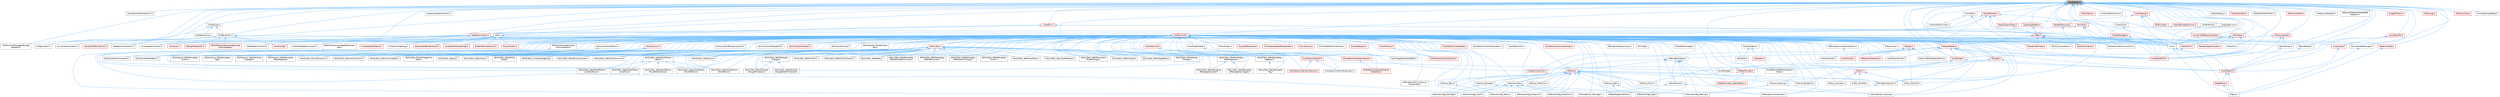 digraph "CoreGlobals.h"
{
 // INTERACTIVE_SVG=YES
 // LATEX_PDF_SIZE
  bgcolor="transparent";
  edge [fontname=Helvetica,fontsize=10,labelfontname=Helvetica,labelfontsize=10];
  node [fontname=Helvetica,fontsize=10,shape=box,height=0.2,width=0.4];
  Node1 [id="Node000001",label="CoreGlobals.h",height=0.2,width=0.4,color="gray40", fillcolor="grey60", style="filled", fontcolor="black",tooltip=" "];
  Node1 -> Node2 [id="edge1_Node000001_Node000002",dir="back",color="steelblue1",style="solid",tooltip=" "];
  Node2 [id="Node000002",label="AllocatorFixedSizeFreeList.h",height=0.2,width=0.4,color="grey40", fillcolor="white", style="filled",URL="$dd/d0d/AllocatorFixedSizeFreeList_8h.html",tooltip=" "];
  Node1 -> Node3 [id="edge2_Node000001_Node000003",dir="back",color="steelblue1",style="solid",tooltip=" "];
  Node3 [id="Node000003",label="App.h",height=0.2,width=0.4,color="grey40", fillcolor="white", style="filled",URL="$de/d8b/App_8h.html",tooltip=" "];
  Node3 -> Node4 [id="edge3_Node000003_Node000004",dir="back",color="steelblue1",style="solid",tooltip=" "];
  Node4 [id="Node000004",label="AndroidFeedbackContext.h",height=0.2,width=0.4,color="grey40", fillcolor="white", style="filled",URL="$d3/ddd/AndroidFeedbackContext_8h.html",tooltip=" "];
  Node3 -> Node5 [id="edge4_Node000003_Node000005",dir="back",color="steelblue1",style="solid",tooltip=" "];
  Node5 [id="Node000005",label="Core.h",height=0.2,width=0.4,color="grey40", fillcolor="white", style="filled",URL="$d6/dd7/Core_8h.html",tooltip=" "];
  Node5 -> Node6 [id="edge5_Node000005_Node000006",dir="back",color="steelblue1",style="solid",tooltip=" "];
  Node6 [id="Node000006",label="CoreUObject.h",height=0.2,width=0.4,color="red", fillcolor="#FFF0F0", style="filled",URL="$d0/ded/CoreUObject_8h.html",tooltip=" "];
  Node6 -> Node7 [id="edge6_Node000006_Node000007",dir="back",color="steelblue1",style="solid",tooltip=" "];
  Node7 [id="Node000007",label="Engine.h",height=0.2,width=0.4,color="grey40", fillcolor="white", style="filled",URL="$d1/d34/Public_2Engine_8h.html",tooltip=" "];
  Node6 -> Node9 [id="edge7_Node000006_Node000009",dir="back",color="steelblue1",style="solid",tooltip=" "];
  Node9 [id="Node000009",label="SlateBasics.h",height=0.2,width=0.4,color="red", fillcolor="#FFF0F0", style="filled",URL="$da/d2f/SlateBasics_8h.html",tooltip=" "];
  Node9 -> Node7 [id="edge8_Node000009_Node000007",dir="back",color="steelblue1",style="solid",tooltip=" "];
  Node5 -> Node7 [id="edge9_Node000005_Node000007",dir="back",color="steelblue1",style="solid",tooltip=" "];
  Node5 -> Node9 [id="edge10_Node000005_Node000009",dir="back",color="steelblue1",style="solid",tooltip=" "];
  Node3 -> Node14 [id="edge11_Node000003_Node000014",dir="back",color="steelblue1",style="solid",tooltip=" "];
  Node14 [id="Node000014",label="CoreSharedPCH.h",height=0.2,width=0.4,color="red", fillcolor="#FFF0F0", style="filled",URL="$d8/de5/CoreSharedPCH_8h.html",tooltip=" "];
  Node3 -> Node19 [id="edge12_Node000003_Node000019",dir="back",color="steelblue1",style="solid",tooltip=" "];
  Node19 [id="Node000019",label="FeedbackContextAnsi.h",height=0.2,width=0.4,color="grey40", fillcolor="white", style="filled",URL="$de/d11/FeedbackContextAnsi_8h.html",tooltip=" "];
  Node3 -> Node20 [id="edge13_Node000003_Node000020",dir="back",color="steelblue1",style="solid",tooltip=" "];
  Node20 [id="Node000020",label="IOSFeedbackContext.h",height=0.2,width=0.4,color="grey40", fillcolor="white", style="filled",URL="$d5/daa/IOSFeedbackContext_8h.html",tooltip=" "];
  Node3 -> Node21 [id="edge14_Node000003_Node000021",dir="back",color="steelblue1",style="solid",tooltip=" "];
  Node21 [id="Node000021",label="LevelEditorPlaySettings.h",height=0.2,width=0.4,color="red", fillcolor="#FFF0F0", style="filled",URL="$d4/d3b/LevelEditorPlaySettings_8h.html",tooltip=" "];
  Node3 -> Node23 [id="edge15_Node000003_Node000023",dir="back",color="steelblue1",style="solid",tooltip=" "];
  Node23 [id="Node000023",label="MallocBinnedCommonUtils.h",height=0.2,width=0.4,color="grey40", fillcolor="white", style="filled",URL="$dc/ded/MallocBinnedCommonUtils_8h.html",tooltip=" "];
  Node3 -> Node24 [id="edge16_Node000003_Node000024",dir="back",color="steelblue1",style="solid",tooltip=" "];
  Node24 [id="Node000024",label="MaterialInstanceUpdateParameter\lSet.h",height=0.2,width=0.4,color="grey40", fillcolor="white", style="filled",URL="$dd/df7/MaterialInstanceUpdateParameterSet_8h.html",tooltip=" "];
  Node3 -> Node25 [id="edge17_Node000003_Node000025",dir="back",color="steelblue1",style="solid",tooltip=" "];
  Node25 [id="Node000025",label="ParallelFor.h",height=0.2,width=0.4,color="red", fillcolor="#FFF0F0", style="filled",URL="$d2/da1/ParallelFor_8h.html",tooltip=" "];
  Node25 -> Node14 [id="edge18_Node000025_Node000014",dir="back",color="steelblue1",style="solid",tooltip=" "];
  Node3 -> Node213 [id="edge19_Node000003_Node000213",dir="back",color="steelblue1",style="solid",tooltip=" "];
  Node213 [id="Node000213",label="PhysicsPublic.h",height=0.2,width=0.4,color="red", fillcolor="#FFF0F0", style="filled",URL="$de/de4/PhysicsPublic_8h.html",tooltip=" "];
  Node3 -> Node572 [id="edge20_Node000003_Node000572",dir="back",color="steelblue1",style="solid",tooltip=" "];
  Node572 [id="Node000572",label="ShaderParameterUtils.h",height=0.2,width=0.4,color="red", fillcolor="#FFF0F0", style="filled",URL="$d9/dfb/ShaderParameterUtils_8h.html",tooltip=" "];
  Node3 -> Node597 [id="edge21_Node000003_Node000597",dir="back",color="steelblue1",style="solid",tooltip=" "];
  Node597 [id="Node000597",label="StreamableRenderAsset.h",height=0.2,width=0.4,color="red", fillcolor="#FFF0F0", style="filled",URL="$d3/dbd/StreamableRenderAsset_8h.html",tooltip=" "];
  Node3 -> Node922 [id="edge22_Node000003_Node000922",dir="back",color="steelblue1",style="solid",tooltip=" "];
  Node922 [id="Node000922",label="UnixFeedbackContext.h",height=0.2,width=0.4,color="grey40", fillcolor="white", style="filled",URL="$d2/db0/UnixFeedbackContext_8h.html",tooltip=" "];
  Node3 -> Node923 [id="edge23_Node000003_Node000923",dir="back",color="steelblue1",style="solid",tooltip=" "];
  Node923 [id="Node000923",label="UtilsCore.h",height=0.2,width=0.4,color="red", fillcolor="#FFF0F0", style="filled",URL="$d2/d12/UtilsCore_8h.html",tooltip=" "];
  Node1 -> Node925 [id="edge24_Node000001_Node000925",dir="back",color="steelblue1",style="solid",tooltip=" "];
  Node925 [id="Node000925",label="AssetAccessRestrictions.h",height=0.2,width=0.4,color="grey40", fillcolor="white", style="filled",URL="$d2/d86/AssetAccessRestrictions_8h.html",tooltip=" "];
  Node1 -> Node926 [id="edge25_Node000001_Node000926",dir="back",color="steelblue1",style="solid",tooltip=" "];
  Node926 [id="Node000926",label="BufferWriter.h",height=0.2,width=0.4,color="grey40", fillcolor="white", style="filled",URL="$de/d1c/BufferWriter_8h.html",tooltip=" "];
  Node926 -> Node5 [id="edge26_Node000926_Node000005",dir="back",color="steelblue1",style="solid",tooltip=" "];
  Node1 -> Node927 [id="edge27_Node000001_Node000927",dir="back",color="steelblue1",style="solid",tooltip=" "];
  Node927 [id="Node000927",label="ConfigCacheIni.h",height=0.2,width=0.4,color="grey40", fillcolor="white", style="filled",URL="$dd/d3f/ConfigCacheIni_8h.html",tooltip=" "];
  Node927 -> Node928 [id="edge28_Node000927_Node000928",dir="back",color="steelblue1",style="solid",tooltip=" "];
  Node928 [id="Node000928",label="ConfigContext.h",height=0.2,width=0.4,color="grey40", fillcolor="white", style="filled",URL="$d7/d2e/ConfigContext_8h.html",tooltip=" "];
  Node927 -> Node5 [id="edge29_Node000927_Node000005",dir="back",color="steelblue1",style="solid",tooltip=" "];
  Node927 -> Node14 [id="edge30_Node000927_Node000014",dir="back",color="steelblue1",style="solid",tooltip=" "];
  Node927 -> Node929 [id="edge31_Node000927_Node000929",dir="back",color="steelblue1",style="solid",tooltip=" "];
  Node929 [id="Node000929",label="EdGraphNodeUtils.h",height=0.2,width=0.4,color="red", fillcolor="#FFF0F0", style="filled",URL="$de/dc2/EdGraphNodeUtils_8h.html",tooltip=" "];
  Node927 -> Node1060 [id="edge32_Node000927_Node001060",dir="back",color="steelblue1",style="solid",tooltip=" "];
  Node1060 [id="Node001060",label="GenericPlatformDriver.h",height=0.2,width=0.4,color="red", fillcolor="#FFF0F0", style="filled",URL="$d6/d35/GenericPlatformDriver_8h.html",tooltip=" "];
  Node927 -> Node1062 [id="edge33_Node000927_Node001062",dir="back",color="steelblue1",style="solid",tooltip=" "];
  Node1062 [id="Node001062",label="IPlatformFileManagedStorage\lWrapper.h",height=0.2,width=0.4,color="grey40", fillcolor="white", style="filled",URL="$db/d2e/IPlatformFileManagedStorageWrapper_8h.html",tooltip=" "];
  Node927 -> Node1063 [id="edge34_Node000927_Node001063",dir="back",color="steelblue1",style="solid",tooltip=" "];
  Node1063 [id="Node001063",label="InternationalizationConditioning\lCommandlet.h",height=0.2,width=0.4,color="red", fillcolor="#FFF0F0", style="filled",URL="$de/d28/InternationalizationConditioningCommandlet_8h.html",tooltip=" "];
  Node927 -> Node1064 [id="edge35_Node000927_Node001064",dir="back",color="steelblue1",style="solid",tooltip=" "];
  Node1064 [id="Node001064",label="VirtualizationSystem.h",height=0.2,width=0.4,color="grey40", fillcolor="white", style="filled",URL="$d1/dc4/VirtualizationSystem_8h.html",tooltip=" "];
  Node927 -> Node1065 [id="edge36_Node000927_Node001065",dir="back",color="steelblue1",style="solid",tooltip=" "];
  Node1065 [id="Node001065",label="VoiceConfig.h",height=0.2,width=0.4,color="red", fillcolor="#FFF0F0", style="filled",URL="$d4/dbb/VoiceConfig_8h.html",tooltip=" "];
  Node1 -> Node928 [id="edge37_Node000001_Node000928",dir="back",color="steelblue1",style="solid",tooltip=" "];
  Node1 -> Node1068 [id="edge38_Node000001_Node001068",dir="back",color="steelblue1",style="solid",tooltip=" "];
  Node1068 [id="Node001068",label="ConfigTypes.h",height=0.2,width=0.4,color="grey40", fillcolor="white", style="filled",URL="$df/da3/ConfigTypes_8h.html",tooltip=" "];
  Node1068 -> Node927 [id="edge39_Node001068_Node000927",dir="back",color="steelblue1",style="solid",tooltip=" "];
  Node1068 -> Node928 [id="edge40_Node001068_Node000928",dir="back",color="steelblue1",style="solid",tooltip=" "];
  Node1068 -> Node1069 [id="edge41_Node001068_Node001069",dir="back",color="steelblue1",style="solid",tooltip=" "];
  Node1069 [id="Node001069",label="ConfigHierarchy.h",height=0.2,width=0.4,color="grey40", fillcolor="white", style="filled",URL="$d7/d7d/ConfigHierarchy_8h.html",tooltip=" "];
  Node1 -> Node1070 [id="edge42_Node000001_Node001070",dir="back",color="steelblue1",style="solid",tooltip=" "];
  Node1070 [id="Node001070",label="CookStats.h",height=0.2,width=0.4,color="grey40", fillcolor="white", style="filled",URL="$dc/d35/CookStats_8h.html",tooltip=" "];
  Node1070 -> Node1071 [id="edge43_Node001070_Node001071",dir="back",color="steelblue1",style="solid",tooltip=" "];
  Node1071 [id="Node001071",label="CookProfilerProvider.h",height=0.2,width=0.4,color="grey40", fillcolor="white", style="filled",URL="$d8/d93/CookProfilerProvider_8h.html",tooltip=" "];
  Node1070 -> Node1072 [id="edge44_Node001070_Node001072",dir="back",color="steelblue1",style="solid",tooltip=" "];
  Node1072 [id="Node001072",label="SubUVAnimation.h",height=0.2,width=0.4,color="red", fillcolor="#FFF0F0", style="filled",URL="$de/de5/SubUVAnimation_8h.html",tooltip=" "];
  Node1 -> Node5 [id="edge45_Node000001_Node000005",dir="back",color="steelblue1",style="solid",tooltip=" "];
  Node1 -> Node1074 [id="edge46_Node000001_Node001074",dir="back",color="steelblue1",style="solid",tooltip=" "];
  Node1074 [id="Node001074",label="CoreMinimal.h",height=0.2,width=0.4,color="red", fillcolor="#FFF0F0", style="filled",URL="$d7/d67/CoreMinimal_8h.html",tooltip=" "];
  Node1074 -> Node1075 [id="edge47_Node001074_Node001075",dir="back",color="steelblue1",style="solid",tooltip=" "];
  Node1075 [id="Node001075",label="AIAsyncTaskBlueprintProxy.h",height=0.2,width=0.4,color="grey40", fillcolor="white", style="filled",URL="$db/d07/AIAsyncTaskBlueprintProxy_8h.html",tooltip=" "];
  Node1074 -> Node1076 [id="edge48_Node001074_Node001076",dir="back",color="steelblue1",style="solid",tooltip=" "];
  Node1076 [id="Node001076",label="AIBlueprintHelperLibrary.h",height=0.2,width=0.4,color="grey40", fillcolor="white", style="filled",URL="$dc/d00/AIBlueprintHelperLibrary_8h.html",tooltip=" "];
  Node1074 -> Node1077 [id="edge49_Node001074_Node001077",dir="back",color="steelblue1",style="solid",tooltip=" "];
  Node1077 [id="Node001077",label="AIConfig.h",height=0.2,width=0.4,color="grey40", fillcolor="white", style="filled",URL="$da/da3/AIConfig_8h.html",tooltip=" "];
  Node1074 -> Node1078 [id="edge50_Node001074_Node001078",dir="back",color="steelblue1",style="solid",tooltip=" "];
  Node1078 [id="Node001078",label="AIController.h",height=0.2,width=0.4,color="red", fillcolor="#FFF0F0", style="filled",URL="$d7/dd8/AIController_8h.html",tooltip=" "];
  Node1074 -> Node1081 [id="edge51_Node001074_Node001081",dir="back",color="steelblue1",style="solid",tooltip=" "];
  Node1081 [id="Node001081",label="AIDataProvider.h",height=0.2,width=0.4,color="red", fillcolor="#FFF0F0", style="filled",URL="$dd/d5b/AIDataProvider_8h.html",tooltip=" "];
  Node1081 -> Node1082 [id="edge52_Node001081_Node001082",dir="back",color="steelblue1",style="solid",tooltip=" "];
  Node1082 [id="Node001082",label="AIDataProvider_QueryParams.h",height=0.2,width=0.4,color="red", fillcolor="#FFF0F0", style="filled",URL="$d3/dd9/AIDataProvider__QueryParams_8h.html",tooltip=" "];
  Node1074 -> Node1082 [id="edge53_Node001074_Node001082",dir="back",color="steelblue1",style="solid",tooltip=" "];
  Node1074 -> Node1092 [id="edge54_Node001074_Node001092",dir="back",color="steelblue1",style="solid",tooltip=" "];
  Node1092 [id="Node001092",label="AIHotSpotManager.h",height=0.2,width=0.4,color="grey40", fillcolor="white", style="filled",URL="$da/d1d/AIHotSpotManager_8h.html",tooltip=" "];
  Node1074 -> Node1093 [id="edge55_Node001074_Node001093",dir="back",color="steelblue1",style="solid",tooltip=" "];
  Node1093 [id="Node001093",label="AIModule.h",height=0.2,width=0.4,color="grey40", fillcolor="white", style="filled",URL="$d9/df1/AIModule_8h.html",tooltip=" "];
  Node1074 -> Node1094 [id="edge56_Node001074_Node001094",dir="back",color="steelblue1",style="solid",tooltip=" "];
  Node1094 [id="Node001094",label="AIPerceptionComponent.h",height=0.2,width=0.4,color="grey40", fillcolor="white", style="filled",URL="$d6/d0a/AIPerceptionComponent_8h.html",tooltip=" "];
  Node1074 -> Node1095 [id="edge57_Node001074_Node001095",dir="back",color="steelblue1",style="solid",tooltip=" "];
  Node1095 [id="Node001095",label="AIPerceptionListenerInterface.h",height=0.2,width=0.4,color="grey40", fillcolor="white", style="filled",URL="$d4/dd7/AIPerceptionListenerInterface_8h.html",tooltip=" "];
  Node1095 -> Node1078 [id="edge58_Node001095_Node001078",dir="back",color="steelblue1",style="solid",tooltip=" "];
  Node1074 -> Node1096 [id="edge59_Node001074_Node001096",dir="back",color="steelblue1",style="solid",tooltip=" "];
  Node1096 [id="Node001096",label="AIPerceptionStimuliSource\lComponent.h",height=0.2,width=0.4,color="grey40", fillcolor="white", style="filled",URL="$df/da3/AIPerceptionStimuliSourceComponent_8h.html",tooltip=" "];
  Node1074 -> Node1097 [id="edge60_Node001074_Node001097",dir="back",color="steelblue1",style="solid",tooltip=" "];
  Node1097 [id="Node001097",label="AIPerceptionSystem.h",height=0.2,width=0.4,color="grey40", fillcolor="white", style="filled",URL="$d0/d08/AIPerceptionSystem_8h.html",tooltip=" "];
  Node1097 -> Node1094 [id="edge61_Node001097_Node001094",dir="back",color="steelblue1",style="solid",tooltip=" "];
  Node1074 -> Node1098 [id="edge62_Node001074_Node001098",dir="back",color="steelblue1",style="solid",tooltip=" "];
  Node1098 [id="Node001098",label="AIPerceptionTypes.h",height=0.2,width=0.4,color="grey40", fillcolor="white", style="filled",URL="$de/d00/AIPerceptionTypes_8h.html",tooltip=" "];
  Node1098 -> Node1094 [id="edge63_Node001098_Node001094",dir="back",color="steelblue1",style="solid",tooltip=" "];
  Node1098 -> Node1097 [id="edge64_Node001098_Node001097",dir="back",color="steelblue1",style="solid",tooltip=" "];
  Node1098 -> Node1099 [id="edge65_Node001098_Node001099",dir="back",color="steelblue1",style="solid",tooltip=" "];
  Node1099 [id="Node001099",label="AISense.h",height=0.2,width=0.4,color="red", fillcolor="#FFF0F0", style="filled",URL="$d3/dbd/AISense_8h.html",tooltip=" "];
  Node1099 -> Node1094 [id="edge66_Node001099_Node001094",dir="back",color="steelblue1",style="solid",tooltip=" "];
  Node1099 -> Node1096 [id="edge67_Node001099_Node001096",dir="back",color="steelblue1",style="solid",tooltip=" "];
  Node1099 -> Node1097 [id="edge68_Node001099_Node001097",dir="back",color="steelblue1",style="solid",tooltip=" "];
  Node1099 -> Node1100 [id="edge69_Node001099_Node001100",dir="back",color="steelblue1",style="solid",tooltip=" "];
  Node1100 [id="Node001100",label="AISenseConfig.h",height=0.2,width=0.4,color="grey40", fillcolor="white", style="filled",URL="$d4/d73/AISenseConfig_8h.html",tooltip=" "];
  Node1100 -> Node1101 [id="edge70_Node001100_Node001101",dir="back",color="steelblue1",style="solid",tooltip=" "];
  Node1101 [id="Node001101",label="AISenseConfig_Blueprint.h",height=0.2,width=0.4,color="grey40", fillcolor="white", style="filled",URL="$d7/ddf/AISenseConfig__Blueprint_8h.html",tooltip=" "];
  Node1100 -> Node1102 [id="edge71_Node001100_Node001102",dir="back",color="steelblue1",style="solid",tooltip=" "];
  Node1102 [id="Node001102",label="AISenseConfig_Damage.h",height=0.2,width=0.4,color="grey40", fillcolor="white", style="filled",URL="$d4/d13/AISenseConfig__Damage_8h.html",tooltip=" "];
  Node1100 -> Node1103 [id="edge72_Node001100_Node001103",dir="back",color="steelblue1",style="solid",tooltip=" "];
  Node1103 [id="Node001103",label="AISenseConfig_Hearing.h",height=0.2,width=0.4,color="grey40", fillcolor="white", style="filled",URL="$df/d81/AISenseConfig__Hearing_8h.html",tooltip=" "];
  Node1100 -> Node1104 [id="edge73_Node001100_Node001104",dir="back",color="steelblue1",style="solid",tooltip=" "];
  Node1104 [id="Node001104",label="AISenseConfig_Prediction.h",height=0.2,width=0.4,color="grey40", fillcolor="white", style="filled",URL="$d2/d6e/AISenseConfig__Prediction_8h.html",tooltip=" "];
  Node1100 -> Node1105 [id="edge74_Node001100_Node001105",dir="back",color="steelblue1",style="solid",tooltip=" "];
  Node1105 [id="Node001105",label="AISenseConfig_Sight.h",height=0.2,width=0.4,color="grey40", fillcolor="white", style="filled",URL="$d7/d17/AISenseConfig__Sight_8h.html",tooltip=" "];
  Node1100 -> Node1106 [id="edge75_Node001100_Node001106",dir="back",color="steelblue1",style="solid",tooltip=" "];
  Node1106 [id="Node001106",label="AISenseConfig_Team.h",height=0.2,width=0.4,color="grey40", fillcolor="white", style="filled",URL="$dc/daf/AISenseConfig__Team_8h.html",tooltip=" "];
  Node1100 -> Node1107 [id="edge76_Node001100_Node001107",dir="back",color="steelblue1",style="solid",tooltip=" "];
  Node1107 [id="Node001107",label="AISenseConfig_Touch.h",height=0.2,width=0.4,color="grey40", fillcolor="white", style="filled",URL="$df/d3a/AISenseConfig__Touch_8h.html",tooltip=" "];
  Node1099 -> Node1101 [id="edge77_Node001099_Node001101",dir="back",color="steelblue1",style="solid",tooltip=" "];
  Node1099 -> Node1102 [id="edge78_Node001099_Node001102",dir="back",color="steelblue1",style="solid",tooltip=" "];
  Node1099 -> Node1103 [id="edge79_Node001099_Node001103",dir="back",color="steelblue1",style="solid",tooltip=" "];
  Node1099 -> Node1104 [id="edge80_Node001099_Node001104",dir="back",color="steelblue1",style="solid",tooltip=" "];
  Node1099 -> Node1105 [id="edge81_Node001099_Node001105",dir="back",color="steelblue1",style="solid",tooltip=" "];
  Node1099 -> Node1106 [id="edge82_Node001099_Node001106",dir="back",color="steelblue1",style="solid",tooltip=" "];
  Node1099 -> Node1107 [id="edge83_Node001099_Node001107",dir="back",color="steelblue1",style="solid",tooltip=" "];
  Node1099 -> Node1108 [id="edge84_Node001099_Node001108",dir="back",color="steelblue1",style="solid",tooltip=" "];
  Node1108 [id="Node001108",label="AISense_Blueprint.h",height=0.2,width=0.4,color="grey40", fillcolor="white", style="filled",URL="$d6/d30/AISense__Blueprint_8h.html",tooltip=" "];
  Node1099 -> Node1109 [id="edge85_Node001099_Node001109",dir="back",color="steelblue1",style="solid",tooltip=" "];
  Node1109 [id="Node001109",label="AISense_Damage.h",height=0.2,width=0.4,color="grey40", fillcolor="white", style="filled",URL="$dd/d37/AISense__Damage_8h.html",tooltip=" "];
  Node1109 -> Node1102 [id="edge86_Node001109_Node001102",dir="back",color="steelblue1",style="solid",tooltip=" "];
  Node1109 -> Node1110 [id="edge87_Node001109_Node001110",dir="back",color="steelblue1",style="solid",tooltip=" "];
  Node1110 [id="Node001110",label="AISenseEvent_Damage.h",height=0.2,width=0.4,color="grey40", fillcolor="white", style="filled",URL="$db/d23/AISenseEvent__Damage_8h.html",tooltip=" "];
  Node1099 -> Node1111 [id="edge88_Node001099_Node001111",dir="back",color="steelblue1",style="solid",tooltip=" "];
  Node1111 [id="Node001111",label="AISense_Hearing.h",height=0.2,width=0.4,color="grey40", fillcolor="white", style="filled",URL="$dc/d03/AISense__Hearing_8h.html",tooltip=" "];
  Node1111 -> Node1103 [id="edge89_Node001111_Node001103",dir="back",color="steelblue1",style="solid",tooltip=" "];
  Node1111 -> Node1112 [id="edge90_Node001111_Node001112",dir="back",color="steelblue1",style="solid",tooltip=" "];
  Node1112 [id="Node001112",label="AISenseEvent_Hearing.h",height=0.2,width=0.4,color="grey40", fillcolor="white", style="filled",URL="$df/d3a/AISenseEvent__Hearing_8h.html",tooltip=" "];
  Node1099 -> Node1113 [id="edge91_Node001099_Node001113",dir="back",color="steelblue1",style="solid",tooltip=" "];
  Node1113 [id="Node001113",label="AISense_Prediction.h",height=0.2,width=0.4,color="grey40", fillcolor="white", style="filled",URL="$d4/de0/AISense__Prediction_8h.html",tooltip=" "];
  Node1099 -> Node1114 [id="edge92_Node001099_Node001114",dir="back",color="steelblue1",style="solid",tooltip=" "];
  Node1114 [id="Node001114",label="AISense_Sight.h",height=0.2,width=0.4,color="grey40", fillcolor="white", style="filled",URL="$d7/d6f/AISense__Sight_8h.html",tooltip=" "];
  Node1114 -> Node1105 [id="edge93_Node001114_Node001105",dir="back",color="steelblue1",style="solid",tooltip=" "];
  Node1114 -> Node1115 [id="edge94_Node001114_Node001115",dir="back",color="steelblue1",style="solid",tooltip=" "];
  Node1115 [id="Node001115",label="AISightTargetInterface.h",height=0.2,width=0.4,color="grey40", fillcolor="white", style="filled",URL="$d0/dd7/AISightTargetInterface_8h.html",tooltip=" "];
  Node1099 -> Node1116 [id="edge95_Node001099_Node001116",dir="back",color="steelblue1",style="solid",tooltip=" "];
  Node1116 [id="Node001116",label="AISense_Team.h",height=0.2,width=0.4,color="grey40", fillcolor="white", style="filled",URL="$d7/d7a/AISense__Team_8h.html",tooltip=" "];
  Node1116 -> Node1106 [id="edge96_Node001116_Node001106",dir="back",color="steelblue1",style="solid",tooltip=" "];
  Node1099 -> Node1117 [id="edge97_Node001099_Node001117",dir="back",color="steelblue1",style="solid",tooltip=" "];
  Node1117 [id="Node001117",label="AISense_Touch.h",height=0.2,width=0.4,color="grey40", fillcolor="white", style="filled",URL="$d6/db4/AISense__Touch_8h.html",tooltip=" "];
  Node1098 -> Node1100 [id="edge98_Node001098_Node001100",dir="back",color="steelblue1",style="solid",tooltip=" "];
  Node1098 -> Node1103 [id="edge99_Node001098_Node001103",dir="back",color="steelblue1",style="solid",tooltip=" "];
  Node1098 -> Node1105 [id="edge100_Node001098_Node001105",dir="back",color="steelblue1",style="solid",tooltip=" "];
  Node1098 -> Node1118 [id="edge101_Node001098_Node001118",dir="back",color="steelblue1",style="solid",tooltip=" "];
  Node1118 [id="Node001118",label="AISenseEvent.h",height=0.2,width=0.4,color="grey40", fillcolor="white", style="filled",URL="$de/d44/AISenseEvent_8h.html",tooltip=" "];
  Node1118 -> Node1110 [id="edge102_Node001118_Node001110",dir="back",color="steelblue1",style="solid",tooltip=" "];
  Node1118 -> Node1112 [id="edge103_Node001118_Node001112",dir="back",color="steelblue1",style="solid",tooltip=" "];
  Node1074 -> Node1119 [id="edge104_Node001074_Node001119",dir="back",color="steelblue1",style="solid",tooltip=" "];
  Node1119 [id="Node001119",label="AIResourceInterface.h",height=0.2,width=0.4,color="red", fillcolor="#FFF0F0", style="filled",URL="$dd/d0d/AIResourceInterface_8h.html",tooltip=" "];
  Node1074 -> Node1175 [id="edge105_Node001074_Node001175",dir="back",color="steelblue1",style="solid",tooltip=" "];
  Node1175 [id="Node001175",label="AIResources.h",height=0.2,width=0.4,color="grey40", fillcolor="white", style="filled",URL="$d9/db0/AIResources_8h.html",tooltip=" "];
  Node1074 -> Node1099 [id="edge106_Node001074_Node001099",dir="back",color="steelblue1",style="solid",tooltip=" "];
  Node1074 -> Node1100 [id="edge107_Node001074_Node001100",dir="back",color="steelblue1",style="solid",tooltip=" "];
  Node1074 -> Node1101 [id="edge108_Node001074_Node001101",dir="back",color="steelblue1",style="solid",tooltip=" "];
  Node1074 -> Node1102 [id="edge109_Node001074_Node001102",dir="back",color="steelblue1",style="solid",tooltip=" "];
  Node1074 -> Node1103 [id="edge110_Node001074_Node001103",dir="back",color="steelblue1",style="solid",tooltip=" "];
  Node1074 -> Node1104 [id="edge111_Node001074_Node001104",dir="back",color="steelblue1",style="solid",tooltip=" "];
  Node1074 -> Node1105 [id="edge112_Node001074_Node001105",dir="back",color="steelblue1",style="solid",tooltip=" "];
  Node1074 -> Node1106 [id="edge113_Node001074_Node001106",dir="back",color="steelblue1",style="solid",tooltip=" "];
  Node1074 -> Node1107 [id="edge114_Node001074_Node001107",dir="back",color="steelblue1",style="solid",tooltip=" "];
  Node1074 -> Node1118 [id="edge115_Node001074_Node001118",dir="back",color="steelblue1",style="solid",tooltip=" "];
  Node1074 -> Node1110 [id="edge116_Node001074_Node001110",dir="back",color="steelblue1",style="solid",tooltip=" "];
  Node1074 -> Node1112 [id="edge117_Node001074_Node001112",dir="back",color="steelblue1",style="solid",tooltip=" "];
  Node1074 -> Node1108 [id="edge118_Node001074_Node001108",dir="back",color="steelblue1",style="solid",tooltip=" "];
  Node1074 -> Node1109 [id="edge119_Node001074_Node001109",dir="back",color="steelblue1",style="solid",tooltip=" "];
  Node1074 -> Node1111 [id="edge120_Node001074_Node001111",dir="back",color="steelblue1",style="solid",tooltip=" "];
  Node1074 -> Node1113 [id="edge121_Node001074_Node001113",dir="back",color="steelblue1",style="solid",tooltip=" "];
  Node1074 -> Node1114 [id="edge122_Node001074_Node001114",dir="back",color="steelblue1",style="solid",tooltip=" "];
  Node1074 -> Node1116 [id="edge123_Node001074_Node001116",dir="back",color="steelblue1",style="solid",tooltip=" "];
  Node1074 -> Node1117 [id="edge124_Node001074_Node001117",dir="back",color="steelblue1",style="solid",tooltip=" "];
  Node1074 -> Node1115 [id="edge125_Node001074_Node001115",dir="back",color="steelblue1",style="solid",tooltip=" "];
  Node1074 -> Node1176 [id="edge126_Node001074_Node001176",dir="back",color="steelblue1",style="solid",tooltip=" "];
  Node1176 [id="Node001176",label="AISystem.h",height=0.2,width=0.4,color="red", fillcolor="#FFF0F0", style="filled",URL="$d0/d71/AISystem_8h.html",tooltip=" "];
  Node1074 -> Node1181 [id="edge127_Node001074_Node001181",dir="back",color="steelblue1",style="solid",tooltip=" "];
  Node1181 [id="Node001181",label="AISystemBase.h",height=0.2,width=0.4,color="grey40", fillcolor="white", style="filled",URL="$d5/d44/AISystemBase_8h.html",tooltip=" "];
  Node1181 -> Node1093 [id="edge128_Node001181_Node001093",dir="back",color="steelblue1",style="solid",tooltip=" "];
  Node1181 -> Node1176 [id="edge129_Node001181_Node001176",dir="back",color="steelblue1",style="solid",tooltip=" "];
  Node1074 -> Node1182 [id="edge130_Node001074_Node001182",dir="back",color="steelblue1",style="solid",tooltip=" "];
  Node1182 [id="Node001182",label="AITask.h",height=0.2,width=0.4,color="red", fillcolor="#FFF0F0", style="filled",URL="$d6/de2/AITask_8h.html",tooltip=" "];
  Node1182 -> Node1183 [id="edge131_Node001182_Node001183",dir="back",color="steelblue1",style="solid",tooltip=" "];
  Node1183 [id="Node001183",label="AITask_LockLogic.h",height=0.2,width=0.4,color="grey40", fillcolor="white", style="filled",URL="$d8/d28/AITask__LockLogic_8h.html",tooltip=" "];
  Node1182 -> Node1172 [id="edge132_Node001182_Node001172",dir="back",color="steelblue1",style="solid",tooltip=" "];
  Node1172 [id="Node001172",label="AITask_MoveTo.h",height=0.2,width=0.4,color="grey40", fillcolor="white", style="filled",URL="$d4/dc4/AITask__MoveTo_8h.html",tooltip=" "];
  Node1182 -> Node1184 [id="edge133_Node001182_Node001184",dir="back",color="steelblue1",style="solid",tooltip=" "];
  Node1184 [id="Node001184",label="AITask_RunEQS.h",height=0.2,width=0.4,color="grey40", fillcolor="white", style="filled",URL="$d9/d9f/AITask__RunEQS_8h.html",tooltip=" "];
  Node1074 -> Node1183 [id="edge134_Node001074_Node001183",dir="back",color="steelblue1",style="solid",tooltip=" "];
  Node1074 -> Node1172 [id="edge135_Node001074_Node001172",dir="back",color="steelblue1",style="solid",tooltip=" "];
  Node1074 -> Node1184 [id="edge136_Node001074_Node001184",dir="back",color="steelblue1",style="solid",tooltip=" "];
  Node1074 -> Node1185 [id="edge137_Node001074_Node001185",dir="back",color="steelblue1",style="solid",tooltip=" "];
  Node1185 [id="Node001185",label="AITypes.h",height=0.2,width=0.4,color="red", fillcolor="#FFF0F0", style="filled",URL="$dd/d64/AITypes_8h.html",tooltip=" "];
  Node1185 -> Node1075 [id="edge138_Node001185_Node001075",dir="back",color="steelblue1",style="solid",tooltip=" "];
  Node1185 -> Node1078 [id="edge139_Node001185_Node001078",dir="back",color="steelblue1",style="solid",tooltip=" "];
  Node1185 -> Node1098 [id="edge140_Node001185_Node001098",dir="back",color="steelblue1",style="solid",tooltip=" "];
  Node1185 -> Node1119 [id="edge141_Node001185_Node001119",dir="back",color="steelblue1",style="solid",tooltip=" "];
  Node1185 -> Node1172 [id="edge142_Node001185_Node001172",dir="back",color="steelblue1",style="solid",tooltip=" "];
  Node1074 -> Node1190 [id="edge143_Node001074_Node001190",dir="back",color="steelblue1",style="solid",tooltip=" "];
  Node1190 [id="Node001190",label="AbilityAsync.h",height=0.2,width=0.4,color="red", fillcolor="#FFF0F0", style="filled",URL="$d8/dce/AbilityAsync_8h.html",tooltip=" "];
  Node1190 -> Node1191 [id="edge144_Node001190_Node001191",dir="back",color="steelblue1",style="solid",tooltip=" "];
  Node1191 [id="Node001191",label="AbilityAsync_WaitAttribute\lChanged.h",height=0.2,width=0.4,color="grey40", fillcolor="white", style="filled",URL="$d8/d81/AbilityAsync__WaitAttributeChanged_8h.html",tooltip=" "];
  Node1190 -> Node1192 [id="edge145_Node001190_Node001192",dir="back",color="steelblue1",style="solid",tooltip=" "];
  Node1192 [id="Node001192",label="AbilityAsync_WaitGameplay\lEffectApplied.h",height=0.2,width=0.4,color="grey40", fillcolor="white", style="filled",URL="$dd/d1a/AbilityAsync__WaitGameplayEffectApplied_8h.html",tooltip=" "];
  Node1190 -> Node1193 [id="edge146_Node001190_Node001193",dir="back",color="steelblue1",style="solid",tooltip=" "];
  Node1193 [id="Node001193",label="AbilityAsync_WaitGameplay\lEvent.h",height=0.2,width=0.4,color="grey40", fillcolor="white", style="filled",URL="$d4/d2d/AbilityAsync__WaitGameplayEvent_8h.html",tooltip=" "];
  Node1190 -> Node1194 [id="edge147_Node001190_Node001194",dir="back",color="steelblue1",style="solid",tooltip=" "];
  Node1194 [id="Node001194",label="AbilityAsync_WaitGameplay\lTag.h",height=0.2,width=0.4,color="grey40", fillcolor="white", style="filled",URL="$d8/dc5/AbilityAsync__WaitGameplayTag_8h.html",tooltip=" "];
  Node1074 -> Node1191 [id="edge148_Node001074_Node001191",dir="back",color="steelblue1",style="solid",tooltip=" "];
  Node1074 -> Node1192 [id="edge149_Node001074_Node001192",dir="back",color="steelblue1",style="solid",tooltip=" "];
  Node1074 -> Node1193 [id="edge150_Node001074_Node001193",dir="back",color="steelblue1",style="solid",tooltip=" "];
  Node1074 -> Node1194 [id="edge151_Node001074_Node001194",dir="back",color="steelblue1",style="solid",tooltip=" "];
  Node1074 -> Node1197 [id="edge152_Node001074_Node001197",dir="back",color="steelblue1",style="solid",tooltip=" "];
  Node1197 [id="Node001197",label="AbilitySystemBlueprintLibrary.h",height=0.2,width=0.4,color="grey40", fillcolor="white", style="filled",URL="$d5/dd6/AbilitySystemBlueprintLibrary_8h.html",tooltip=" "];
  Node1074 -> Node1198 [id="edge153_Node001074_Node001198",dir="back",color="steelblue1",style="solid",tooltip=" "];
  Node1198 [id="Node001198",label="AbilitySystemComponent.h",height=0.2,width=0.4,color="grey40", fillcolor="white", style="filled",URL="$d0/da3/AbilitySystemComponent_8h.html",tooltip=" "];
  Node1074 -> Node1199 [id="edge154_Node001074_Node001199",dir="back",color="steelblue1",style="solid",tooltip=" "];
  Node1199 [id="Node001199",label="AbilitySystemDebugHUD.h",height=0.2,width=0.4,color="grey40", fillcolor="white", style="filled",URL="$dc/d84/AbilitySystemDebugHUD_8h.html",tooltip=" "];
  Node1074 -> Node1200 [id="edge155_Node001074_Node001200",dir="back",color="steelblue1",style="solid",tooltip=" "];
  Node1200 [id="Node001200",label="AbilitySystemGlobals.h",height=0.2,width=0.4,color="red", fillcolor="#FFF0F0", style="filled",URL="$dc/d82/AbilitySystemGlobals_8h.html",tooltip=" "];
  Node1074 -> Node1202 [id="edge156_Node001074_Node001202",dir="back",color="steelblue1",style="solid",tooltip=" "];
  Node1202 [id="Node001202",label="AbilitySystemInterface.h",height=0.2,width=0.4,color="grey40", fillcolor="white", style="filled",URL="$d8/d76/AbilitySystemInterface_8h.html",tooltip=" "];
  Node1202 -> Node1203 [id="edge157_Node001202_Node001203",dir="back",color="steelblue1",style="solid",tooltip=" "];
  Node1203 [id="Node001203",label="AbilitySystemTestPawn.h",height=0.2,width=0.4,color="grey40", fillcolor="white", style="filled",URL="$d9/d5f/AbilitySystemTestPawn_8h.html",tooltip=" "];
  Node1074 -> Node1204 [id="edge158_Node001074_Node001204",dir="back",color="steelblue1",style="solid",tooltip=" "];
  Node1204 [id="Node001204",label="AbilitySystemLog.h",height=0.2,width=0.4,color="grey40", fillcolor="white", style="filled",URL="$d9/d0f/AbilitySystemLog_8h.html",tooltip=" "];
  Node1074 -> Node1205 [id="edge159_Node001074_Node001205",dir="back",color="steelblue1",style="solid",tooltip=" "];
  Node1205 [id="Node001205",label="AbilitySystemReplication\lProxyInterface.h",height=0.2,width=0.4,color="grey40", fillcolor="white", style="filled",URL="$d9/d17/AbilitySystemReplicationProxyInterface_8h.html",tooltip=" "];
  Node1205 -> Node1198 [id="edge160_Node001205_Node001198",dir="back",color="steelblue1",style="solid",tooltip=" "];
  Node1074 -> Node1206 [id="edge161_Node001074_Node001206",dir="back",color="steelblue1",style="solid",tooltip=" "];
  Node1206 [id="Node001206",label="AbilitySystemStats.h",height=0.2,width=0.4,color="grey40", fillcolor="white", style="filled",URL="$d2/d42/AbilitySystemStats_8h.html",tooltip=" "];
  Node1074 -> Node1207 [id="edge162_Node001074_Node001207",dir="back",color="steelblue1",style="solid",tooltip=" "];
  Node1207 [id="Node001207",label="AbilitySystemTestAttribute\lSet.h",height=0.2,width=0.4,color="grey40", fillcolor="white", style="filled",URL="$df/d1f/AbilitySystemTestAttributeSet_8h.html",tooltip=" "];
  Node1074 -> Node1203 [id="edge163_Node001074_Node001203",dir="back",color="steelblue1",style="solid",tooltip=" "];
  Node1074 -> Node1208 [id="edge164_Node001074_Node001208",dir="back",color="steelblue1",style="solid",tooltip=" "];
  Node1208 [id="Node001208",label="AbilityTask.h",height=0.2,width=0.4,color="red", fillcolor="#FFF0F0", style="filled",URL="$d2/d8e/AbilityTask_8h.html",tooltip=" "];
  Node1208 -> Node1209 [id="edge165_Node001208_Node001209",dir="back",color="steelblue1",style="solid",tooltip=" "];
  Node1209 [id="Node001209",label="AbilityTask_ApplyRootMotion\lConstantForce.h",height=0.2,width=0.4,color="grey40", fillcolor="white", style="filled",URL="$d0/de8/AbilityTask__ApplyRootMotionConstantForce_8h.html",tooltip=" "];
  Node1208 -> Node1210 [id="edge166_Node001208_Node001210",dir="back",color="steelblue1",style="solid",tooltip=" "];
  Node1210 [id="Node001210",label="AbilityTask_ApplyRootMotion\lJumpForce.h",height=0.2,width=0.4,color="grey40", fillcolor="white", style="filled",URL="$d7/db6/AbilityTask__ApplyRootMotionJumpForce_8h.html",tooltip=" "];
  Node1208 -> Node1211 [id="edge167_Node001208_Node001211",dir="back",color="steelblue1",style="solid",tooltip=" "];
  Node1211 [id="Node001211",label="AbilityTask_ApplyRootMotion\lMoveToActorForce.h",height=0.2,width=0.4,color="grey40", fillcolor="white", style="filled",URL="$d5/de3/AbilityTask__ApplyRootMotionMoveToActorForce_8h.html",tooltip=" "];
  Node1208 -> Node1212 [id="edge168_Node001208_Node001212",dir="back",color="steelblue1",style="solid",tooltip=" "];
  Node1212 [id="Node001212",label="AbilityTask_ApplyRootMotion\lMoveToForce.h",height=0.2,width=0.4,color="grey40", fillcolor="white", style="filled",URL="$d3/dc3/AbilityTask__ApplyRootMotionMoveToForce_8h.html",tooltip=" "];
  Node1208 -> Node1213 [id="edge169_Node001208_Node001213",dir="back",color="steelblue1",style="solid",tooltip=" "];
  Node1213 [id="Node001213",label="AbilityTask_ApplyRootMotion\lRadialForce.h",height=0.2,width=0.4,color="grey40", fillcolor="white", style="filled",URL="$da/d06/AbilityTask__ApplyRootMotionRadialForce_8h.html",tooltip=" "];
  Node1208 -> Node1214 [id="edge170_Node001208_Node001214",dir="back",color="steelblue1",style="solid",tooltip=" "];
  Node1214 [id="Node001214",label="AbilityTask_ApplyRootMotion\l_Base.h",height=0.2,width=0.4,color="grey40", fillcolor="white", style="filled",URL="$d8/d7d/AbilityTask__ApplyRootMotion__Base_8h.html",tooltip=" "];
  Node1214 -> Node1209 [id="edge171_Node001214_Node001209",dir="back",color="steelblue1",style="solid",tooltip=" "];
  Node1214 -> Node1210 [id="edge172_Node001214_Node001210",dir="back",color="steelblue1",style="solid",tooltip=" "];
  Node1214 -> Node1211 [id="edge173_Node001214_Node001211",dir="back",color="steelblue1",style="solid",tooltip=" "];
  Node1214 -> Node1212 [id="edge174_Node001214_Node001212",dir="back",color="steelblue1",style="solid",tooltip=" "];
  Node1214 -> Node1213 [id="edge175_Node001214_Node001213",dir="back",color="steelblue1",style="solid",tooltip=" "];
  Node1208 -> Node1215 [id="edge176_Node001208_Node001215",dir="back",color="steelblue1",style="solid",tooltip=" "];
  Node1215 [id="Node001215",label="AbilityTask_MoveToLocation.h",height=0.2,width=0.4,color="grey40", fillcolor="white", style="filled",URL="$da/d8d/AbilityTask__MoveToLocation_8h.html",tooltip=" "];
  Node1208 -> Node1216 [id="edge177_Node001208_Node001216",dir="back",color="steelblue1",style="solid",tooltip=" "];
  Node1216 [id="Node001216",label="AbilityTask_NetworkSyncPoint.h",height=0.2,width=0.4,color="grey40", fillcolor="white", style="filled",URL="$dc/d62/AbilityTask__NetworkSyncPoint_8h.html",tooltip=" "];
  Node1208 -> Node1217 [id="edge178_Node001208_Node001217",dir="back",color="steelblue1",style="solid",tooltip=" "];
  Node1217 [id="Node001217",label="AbilityTask_PlayAnimAndWait.h",height=0.2,width=0.4,color="grey40", fillcolor="white", style="filled",URL="$d4/d50/AbilityTask__PlayAnimAndWait_8h.html",tooltip=" "];
  Node1208 -> Node1218 [id="edge179_Node001208_Node001218",dir="back",color="steelblue1",style="solid",tooltip=" "];
  Node1218 [id="Node001218",label="AbilityTask_PlayMontageAnd\lWait.h",height=0.2,width=0.4,color="grey40", fillcolor="white", style="filled",URL="$de/d05/AbilityTask__PlayMontageAndWait_8h.html",tooltip=" "];
  Node1208 -> Node1219 [id="edge180_Node001208_Node001219",dir="back",color="steelblue1",style="solid",tooltip=" "];
  Node1219 [id="Node001219",label="AbilityTask_Repeat.h",height=0.2,width=0.4,color="grey40", fillcolor="white", style="filled",URL="$da/d7d/AbilityTask__Repeat_8h.html",tooltip=" "];
  Node1208 -> Node1220 [id="edge181_Node001208_Node001220",dir="back",color="steelblue1",style="solid",tooltip=" "];
  Node1220 [id="Node001220",label="AbilityTask_SpawnActor.h",height=0.2,width=0.4,color="grey40", fillcolor="white", style="filled",URL="$dc/d97/AbilityTask__SpawnActor_8h.html",tooltip=" "];
  Node1208 -> Node1221 [id="edge182_Node001208_Node001221",dir="back",color="steelblue1",style="solid",tooltip=" "];
  Node1221 [id="Node001221",label="AbilityTask_StartAbility\lState.h",height=0.2,width=0.4,color="grey40", fillcolor="white", style="filled",URL="$db/d91/AbilityTask__StartAbilityState_8h.html",tooltip=" "];
  Node1208 -> Node1222 [id="edge183_Node001208_Node001222",dir="back",color="steelblue1",style="solid",tooltip=" "];
  Node1222 [id="Node001222",label="AbilityTask_VisualizeTargeting.h",height=0.2,width=0.4,color="grey40", fillcolor="white", style="filled",URL="$df/dbd/AbilityTask__VisualizeTargeting_8h.html",tooltip=" "];
  Node1208 -> Node1223 [id="edge184_Node001208_Node001223",dir="back",color="steelblue1",style="solid",tooltip=" "];
  Node1223 [id="Node001223",label="AbilityTask_WaitAbilityActivate.h",height=0.2,width=0.4,color="grey40", fillcolor="white", style="filled",URL="$db/da3/AbilityTask__WaitAbilityActivate_8h.html",tooltip=" "];
  Node1208 -> Node1224 [id="edge185_Node001208_Node001224",dir="back",color="steelblue1",style="solid",tooltip=" "];
  Node1224 [id="Node001224",label="AbilityTask_WaitAbilityCommit.h",height=0.2,width=0.4,color="grey40", fillcolor="white", style="filled",URL="$de/de8/AbilityTask__WaitAbilityCommit_8h.html",tooltip=" "];
  Node1208 -> Node1225 [id="edge186_Node001208_Node001225",dir="back",color="steelblue1",style="solid",tooltip=" "];
  Node1225 [id="Node001225",label="AbilityTask_WaitAttribute\lChange.h",height=0.2,width=0.4,color="grey40", fillcolor="white", style="filled",URL="$dd/d60/AbilityTask__WaitAttributeChange_8h.html",tooltip=" "];
  Node1225 -> Node1226 [id="edge187_Node001225_Node001226",dir="back",color="steelblue1",style="solid",tooltip=" "];
  Node1226 [id="Node001226",label="AbilityTask_WaitAttribute\lChangeRatioThreshold.h",height=0.2,width=0.4,color="grey40", fillcolor="white", style="filled",URL="$de/d5e/AbilityTask__WaitAttributeChangeRatioThreshold_8h.html",tooltip=" "];
  Node1225 -> Node1227 [id="edge188_Node001225_Node001227",dir="back",color="steelblue1",style="solid",tooltip=" "];
  Node1227 [id="Node001227",label="AbilityTask_WaitAttribute\lChangeThreshold.h",height=0.2,width=0.4,color="grey40", fillcolor="white", style="filled",URL="$db/d3e/AbilityTask__WaitAttributeChangeThreshold_8h.html",tooltip=" "];
  Node1208 -> Node1226 [id="edge189_Node001208_Node001226",dir="back",color="steelblue1",style="solid",tooltip=" "];
  Node1208 -> Node1227 [id="edge190_Node001208_Node001227",dir="back",color="steelblue1",style="solid",tooltip=" "];
  Node1208 -> Node1228 [id="edge191_Node001208_Node001228",dir="back",color="steelblue1",style="solid",tooltip=" "];
  Node1228 [id="Node001228",label="AbilityTask_WaitCancel.h",height=0.2,width=0.4,color="grey40", fillcolor="white", style="filled",URL="$dc/d16/AbilityTask__WaitCancel_8h.html",tooltip=" "];
  Node1208 -> Node1229 [id="edge192_Node001208_Node001229",dir="back",color="steelblue1",style="solid",tooltip=" "];
  Node1229 [id="Node001229",label="AbilityTask_WaitConfirm.h",height=0.2,width=0.4,color="grey40", fillcolor="white", style="filled",URL="$d3/d4f/AbilityTask__WaitConfirm_8h.html",tooltip=" "];
  Node1208 -> Node1230 [id="edge193_Node001208_Node001230",dir="back",color="steelblue1",style="solid",tooltip=" "];
  Node1230 [id="Node001230",label="AbilityTask_WaitConfirmCancel.h",height=0.2,width=0.4,color="grey40", fillcolor="white", style="filled",URL="$de/d88/AbilityTask__WaitConfirmCancel_8h.html",tooltip=" "];
  Node1208 -> Node1231 [id="edge194_Node001208_Node001231",dir="back",color="steelblue1",style="solid",tooltip=" "];
  Node1231 [id="Node001231",label="AbilityTask_WaitDelay.h",height=0.2,width=0.4,color="grey40", fillcolor="white", style="filled",URL="$dc/d63/AbilityTask__WaitDelay_8h.html",tooltip=" "];
  Node1208 -> Node1232 [id="edge195_Node001208_Node001232",dir="back",color="steelblue1",style="solid",tooltip=" "];
  Node1232 [id="Node001232",label="AbilityTask_WaitGameplay\lEffectApplied.h",height=0.2,width=0.4,color="grey40", fillcolor="white", style="filled",URL="$d8/dfe/AbilityTask__WaitGameplayEffectApplied_8h.html",tooltip=" "];
  Node1232 -> Node1233 [id="edge196_Node001232_Node001233",dir="back",color="steelblue1",style="solid",tooltip=" "];
  Node1233 [id="Node001233",label="AbilityTask_WaitGameplay\lEffectApplied_Self.h",height=0.2,width=0.4,color="grey40", fillcolor="white", style="filled",URL="$d0/d01/AbilityTask__WaitGameplayEffectApplied__Self_8h.html",tooltip=" "];
  Node1232 -> Node1234 [id="edge197_Node001232_Node001234",dir="back",color="steelblue1",style="solid",tooltip=" "];
  Node1234 [id="Node001234",label="AbilityTask_WaitGameplay\lEffectApplied_Target.h",height=0.2,width=0.4,color="grey40", fillcolor="white", style="filled",URL="$db/dc4/AbilityTask__WaitGameplayEffectApplied__Target_8h.html",tooltip=" "];
  Node1208 -> Node1235 [id="edge198_Node001208_Node001235",dir="back",color="steelblue1",style="solid",tooltip=" "];
  Node1235 [id="Node001235",label="AbilityTask_WaitGameplay\lEffectBlockedImmunity.h",height=0.2,width=0.4,color="grey40", fillcolor="white", style="filled",URL="$d4/d24/AbilityTask__WaitGameplayEffectBlockedImmunity_8h.html",tooltip=" "];
  Node1208 -> Node1236 [id="edge199_Node001208_Node001236",dir="back",color="steelblue1",style="solid",tooltip=" "];
  Node1236 [id="Node001236",label="AbilityTask_WaitGameplay\lEffectRemoved.h",height=0.2,width=0.4,color="grey40", fillcolor="white", style="filled",URL="$d1/da9/AbilityTask__WaitGameplayEffectRemoved_8h.html",tooltip=" "];
  Node1208 -> Node1237 [id="edge200_Node001208_Node001237",dir="back",color="steelblue1",style="solid",tooltip=" "];
  Node1237 [id="Node001237",label="AbilityTask_WaitGameplay\lEffectStackChange.h",height=0.2,width=0.4,color="grey40", fillcolor="white", style="filled",URL="$de/db3/AbilityTask__WaitGameplayEffectStackChange_8h.html",tooltip=" "];
  Node1208 -> Node1238 [id="edge201_Node001208_Node001238",dir="back",color="steelblue1",style="solid",tooltip=" "];
  Node1238 [id="Node001238",label="AbilityTask_WaitGameplay\lEvent.h",height=0.2,width=0.4,color="grey40", fillcolor="white", style="filled",URL="$dc/db8/AbilityTask__WaitGameplayEvent_8h.html",tooltip=" "];
  Node1208 -> Node1239 [id="edge202_Node001208_Node001239",dir="back",color="steelblue1",style="solid",tooltip=" "];
  Node1239 [id="Node001239",label="AbilityTask_WaitGameplay\lTagBase.h",height=0.2,width=0.4,color="grey40", fillcolor="white", style="filled",URL="$d8/dd0/AbilityTask__WaitGameplayTagBase_8h.html",tooltip=" "];
  Node1239 -> Node1240 [id="edge203_Node001239_Node001240",dir="back",color="steelblue1",style="solid",tooltip=" "];
  Node1240 [id="Node001240",label="AbilityTask_WaitGameplay\lTag.h",height=0.2,width=0.4,color="grey40", fillcolor="white", style="filled",URL="$d3/d4f/AbilityTask__WaitGameplayTag_8h.html",tooltip=" "];
  Node1208 -> Node1243 [id="edge204_Node001208_Node001243",dir="back",color="steelblue1",style="solid",tooltip=" "];
  Node1243 [id="Node001243",label="AbilityTask_WaitInputPress.h",height=0.2,width=0.4,color="grey40", fillcolor="white", style="filled",URL="$d6/d00/AbilityTask__WaitInputPress_8h.html",tooltip=" "];
  Node1208 -> Node1244 [id="edge205_Node001208_Node001244",dir="back",color="steelblue1",style="solid",tooltip=" "];
  Node1244 [id="Node001244",label="AbilityTask_WaitInputRelease.h",height=0.2,width=0.4,color="grey40", fillcolor="white", style="filled",URL="$d1/d89/AbilityTask__WaitInputRelease_8h.html",tooltip=" "];
  Node1208 -> Node1245 [id="edge206_Node001208_Node001245",dir="back",color="steelblue1",style="solid",tooltip=" "];
  Node1245 [id="Node001245",label="AbilityTask_WaitMovement\lModeChange.h",height=0.2,width=0.4,color="grey40", fillcolor="white", style="filled",URL="$d9/df7/AbilityTask__WaitMovementModeChange_8h.html",tooltip=" "];
  Node1208 -> Node1246 [id="edge207_Node001208_Node001246",dir="back",color="steelblue1",style="solid",tooltip=" "];
  Node1246 [id="Node001246",label="AbilityTask_WaitOverlap.h",height=0.2,width=0.4,color="grey40", fillcolor="white", style="filled",URL="$d9/dab/AbilityTask__WaitOverlap_8h.html",tooltip=" "];
  Node1208 -> Node1247 [id="edge208_Node001208_Node001247",dir="back",color="steelblue1",style="solid",tooltip=" "];
  Node1247 [id="Node001247",label="AbilityTask_WaitTargetData.h",height=0.2,width=0.4,color="grey40", fillcolor="white", style="filled",URL="$d2/d40/AbilityTask__WaitTargetData_8h.html",tooltip=" "];
  Node1208 -> Node1248 [id="edge209_Node001208_Node001248",dir="back",color="steelblue1",style="solid",tooltip=" "];
  Node1248 [id="Node001248",label="AbilityTask_WaitVelocity\lChange.h",height=0.2,width=0.4,color="grey40", fillcolor="white", style="filled",URL="$da/d38/AbilityTask__WaitVelocityChange_8h.html",tooltip=" "];
  Node1074 -> Node1209 [id="edge210_Node001074_Node001209",dir="back",color="steelblue1",style="solid",tooltip=" "];
  Node1074 -> Node1210 [id="edge211_Node001074_Node001210",dir="back",color="steelblue1",style="solid",tooltip=" "];
  Node1074 -> Node1211 [id="edge212_Node001074_Node001211",dir="back",color="steelblue1",style="solid",tooltip=" "];
  Node1074 -> Node1212 [id="edge213_Node001074_Node001212",dir="back",color="steelblue1",style="solid",tooltip=" "];
  Node1074 -> Node1213 [id="edge214_Node001074_Node001213",dir="back",color="steelblue1",style="solid",tooltip=" "];
  Node1074 -> Node1214 [id="edge215_Node001074_Node001214",dir="back",color="steelblue1",style="solid",tooltip=" "];
  Node1074 -> Node1215 [id="edge216_Node001074_Node001215",dir="back",color="steelblue1",style="solid",tooltip=" "];
  Node1074 -> Node1216 [id="edge217_Node001074_Node001216",dir="back",color="steelblue1",style="solid",tooltip=" "];
  Node1074 -> Node1217 [id="edge218_Node001074_Node001217",dir="back",color="steelblue1",style="solid",tooltip=" "];
  Node1074 -> Node1218 [id="edge219_Node001074_Node001218",dir="back",color="steelblue1",style="solid",tooltip=" "];
  Node1074 -> Node1219 [id="edge220_Node001074_Node001219",dir="back",color="steelblue1",style="solid",tooltip=" "];
  Node1074 -> Node1220 [id="edge221_Node001074_Node001220",dir="back",color="steelblue1",style="solid",tooltip=" "];
  Node1074 -> Node1221 [id="edge222_Node001074_Node001221",dir="back",color="steelblue1",style="solid",tooltip=" "];
  Node1074 -> Node1222 [id="edge223_Node001074_Node001222",dir="back",color="steelblue1",style="solid",tooltip=" "];
  Node1074 -> Node1223 [id="edge224_Node001074_Node001223",dir="back",color="steelblue1",style="solid",tooltip=" "];
  Node1074 -> Node1224 [id="edge225_Node001074_Node001224",dir="back",color="steelblue1",style="solid",tooltip=" "];
  Node1074 -> Node1225 [id="edge226_Node001074_Node001225",dir="back",color="steelblue1",style="solid",tooltip=" "];
  Node1074 -> Node1226 [id="edge227_Node001074_Node001226",dir="back",color="steelblue1",style="solid",tooltip=" "];
  Node1074 -> Node1227 [id="edge228_Node001074_Node001227",dir="back",color="steelblue1",style="solid",tooltip=" "];
  Node1074 -> Node1228 [id="edge229_Node001074_Node001228",dir="back",color="steelblue1",style="solid",tooltip=" "];
  Node1074 -> Node1229 [id="edge230_Node001074_Node001229",dir="back",color="steelblue1",style="solid",tooltip=" "];
  Node1074 -> Node1230 [id="edge231_Node001074_Node001230",dir="back",color="steelblue1",style="solid",tooltip=" "];
  Node1074 -> Node1231 [id="edge232_Node001074_Node001231",dir="back",color="steelblue1",style="solid",tooltip=" "];
  Node1074 -> Node1232 [id="edge233_Node001074_Node001232",dir="back",color="steelblue1",style="solid",tooltip=" "];
  Node1074 -> Node1233 [id="edge234_Node001074_Node001233",dir="back",color="steelblue1",style="solid",tooltip=" "];
  Node1074 -> Node1234 [id="edge235_Node001074_Node001234",dir="back",color="steelblue1",style="solid",tooltip=" "];
  Node1074 -> Node1235 [id="edge236_Node001074_Node001235",dir="back",color="steelblue1",style="solid",tooltip=" "];
  Node1074 -> Node1236 [id="edge237_Node001074_Node001236",dir="back",color="steelblue1",style="solid",tooltip=" "];
  Node1074 -> Node1237 [id="edge238_Node001074_Node001237",dir="back",color="steelblue1",style="solid",tooltip=" "];
  Node1074 -> Node1238 [id="edge239_Node001074_Node001238",dir="back",color="steelblue1",style="solid",tooltip=" "];
  Node1074 -> Node1240 [id="edge240_Node001074_Node001240",dir="back",color="steelblue1",style="solid",tooltip=" "];
  Node1074 -> Node1239 [id="edge241_Node001074_Node001239",dir="back",color="steelblue1",style="solid",tooltip=" "];
  Node1074 -> Node1243 [id="edge242_Node001074_Node001243",dir="back",color="steelblue1",style="solid",tooltip=" "];
  Node1074 -> Node1244 [id="edge243_Node001074_Node001244",dir="back",color="steelblue1",style="solid",tooltip=" "];
  Node1074 -> Node1245 [id="edge244_Node001074_Node001245",dir="back",color="steelblue1",style="solid",tooltip=" "];
  Node1074 -> Node1246 [id="edge245_Node001074_Node001246",dir="back",color="steelblue1",style="solid",tooltip=" "];
  Node1074 -> Node1247 [id="edge246_Node001074_Node001247",dir="back",color="steelblue1",style="solid",tooltip=" "];
  Node1074 -> Node1248 [id="edge247_Node001074_Node001248",dir="back",color="steelblue1",style="solid",tooltip=" "];
  Node1074 -> Node1249 [id="edge248_Node001074_Node001249",dir="back",color="steelblue1",style="solid",tooltip=" "];
  Node1249 [id="Node001249",label="AboutScreen.h",height=0.2,width=0.4,color="grey40", fillcolor="white", style="filled",URL="$d0/d33/AboutScreen_8h.html",tooltip=" "];
  Node1074 -> Node1250 [id="edge249_Node001074_Node001250",dir="back",color="steelblue1",style="solid",tooltip=" "];
  Node1250 [id="Node001250",label="AcquiredResources.h",height=0.2,width=0.4,color="red", fillcolor="#FFF0F0", style="filled",URL="$d2/dbe/AcquiredResources_8h.html",tooltip=" "];
  Node1074 -> Node1252 [id="edge250_Node001074_Node001252",dir="back",color="steelblue1",style="solid",tooltip=" "];
  Node1252 [id="Node001252",label="ActiveGameplayEffectIterator.h",height=0.2,width=0.4,color="red", fillcolor="#FFF0F0", style="filled",URL="$d5/d9f/ActiveGameplayEffectIterator_8h.html",tooltip=" "];
  Node1074 -> Node1274 [id="edge251_Node001074_Node001274",dir="back",color="steelblue1",style="solid",tooltip=" "];
  Node1274 [id="Node001274",label="ActiveSound.h",height=0.2,width=0.4,color="red", fillcolor="#FFF0F0", style="filled",URL="$dc/d95/ActiveSound_8h.html",tooltip=" "];
  Node1074 -> Node1278 [id="edge252_Node001074_Node001278",dir="back",color="steelblue1",style="solid",tooltip=" "];
  Node1278 [id="Node001278",label="ActiveStateMachineScope.h",height=0.2,width=0.4,color="grey40", fillcolor="white", style="filled",URL="$db/d6d/ActiveStateMachineScope_8h.html",tooltip=" "];
  Node1074 -> Node1279 [id="edge253_Node001074_Node001279",dir="back",color="steelblue1",style="solid",tooltip=" "];
  Node1279 [id="Node001279",label="ActorChannel.h",height=0.2,width=0.4,color="grey40", fillcolor="white", style="filled",URL="$d5/de0/ActorChannel_8h.html",tooltip=" "];
  Node1074 -> Node1280 [id="edge254_Node001074_Node001280",dir="back",color="steelblue1",style="solid",tooltip=" "];
  Node1280 [id="Node001280",label="ActorDataLayer.h",height=0.2,width=0.4,color="red", fillcolor="#FFF0F0", style="filled",URL="$d1/d31/ActorDataLayer_8h.html",tooltip=" "];
  Node1074 -> Node1288 [id="edge255_Node001074_Node001288",dir="back",color="steelblue1",style="solid",tooltip=" "];
  Node1288 [id="Node001288",label="ActorDescContainer.h",height=0.2,width=0.4,color="red", fillcolor="#FFF0F0", style="filled",URL="$de/df0/ActorDescContainer_8h.html",tooltip=" "];
  Node1288 -> Node1289 [id="edge256_Node001288_Node001289",dir="back",color="steelblue1",style="solid",tooltip=" "];
  Node1289 [id="Node001289",label="ActorDescContainerCollection.h",height=0.2,width=0.4,color="red", fillcolor="#FFF0F0", style="filled",URL="$dc/df2/ActorDescContainerCollection_8h.html",tooltip=" "];
  Node1288 -> Node1292 [id="edge257_Node001288_Node001292",dir="back",color="steelblue1",style="solid",tooltip=" "];
  Node1292 [id="Node001292",label="ActorDescContainerSubsystem.h",height=0.2,width=0.4,color="grey40", fillcolor="white", style="filled",URL="$d1/d29/ActorDescContainerSubsystem_8h.html",tooltip=" "];
  Node1074 -> Node1289 [id="edge258_Node001074_Node001289",dir="back",color="steelblue1",style="solid",tooltip=" "];
  Node1074 -> Node1294 [id="edge259_Node001074_Node001294",dir="back",color="steelblue1",style="solid",tooltip=" "];
  Node1294 [id="Node001294",label="ActorDescContainerInstance.h",height=0.2,width=0.4,color="red", fillcolor="#FFF0F0", style="filled",URL="$d0/dd1/ActorDescContainerInstance_8h.html",tooltip=" "];
  Node1294 -> Node1295 [id="edge260_Node001294_Node001295",dir="back",color="steelblue1",style="solid",tooltip=" "];
  Node1295 [id="Node001295",label="ActorDescContainerInstance\lCollection.h",height=0.2,width=0.4,color="red", fillcolor="#FFF0F0", style="filled",URL="$df/d80/ActorDescContainerInstanceCollection_8h.html",tooltip=" "];
  Node1074 -> Node1295 [id="edge261_Node001074_Node001295",dir="back",color="steelblue1",style="solid",tooltip=" "];
  Node1074 -> Node1292 [id="edge262_Node001074_Node001292",dir="back",color="steelblue1",style="solid",tooltip=" "];
  Node1074 -> Node1299 [id="edge263_Node001074_Node001299",dir="back",color="steelblue1",style="solid",tooltip=" "];
  Node1299 [id="Node001299",label="ActorDescList.h",height=0.2,width=0.4,color="red", fillcolor="#FFF0F0", style="filled",URL="$d7/da2/ActorDescList_8h.html",tooltip=" "];
  Node1299 -> Node1288 [id="edge264_Node001299_Node001288",dir="back",color="steelblue1",style="solid",tooltip=" "];
  Node1299 -> Node1294 [id="edge265_Node001299_Node001294",dir="back",color="steelblue1",style="solid",tooltip=" "];
  Node1074 -> Node1301 [id="edge266_Node001074_Node001301",dir="back",color="steelblue1",style="solid",tooltip=" "];
  Node1301 [id="Node001301",label="ActorDragDropGraphEdOp.h",height=0.2,width=0.4,color="grey40", fillcolor="white", style="filled",URL="$d0/d9b/ActorDragDropGraphEdOp_8h.html",tooltip=" "];
  Node1074 -> Node1302 [id="edge267_Node001074_Node001302",dir="back",color="steelblue1",style="solid",tooltip=" "];
  Node1302 [id="Node001302",label="ActorDragDropOp.h",height=0.2,width=0.4,color="grey40", fillcolor="white", style="filled",URL="$dd/d1a/ActorDragDropOp_8h.html",tooltip=" "];
  Node1302 -> Node1301 [id="edge268_Node001302_Node001301",dir="back",color="steelblue1",style="solid",tooltip=" "];
  Node1074 -> Node1303 [id="edge269_Node001074_Node001303",dir="back",color="steelblue1",style="solid",tooltip=" "];
  Node1303 [id="Node001303",label="ActorEditorContextState.h",height=0.2,width=0.4,color="red", fillcolor="#FFF0F0", style="filled",URL="$d4/d47/ActorEditorContextState_8h.html",tooltip=" "];
  Node1074 -> Node1305 [id="edge270_Node001074_Node001305",dir="back",color="steelblue1",style="solid",tooltip=" "];
  Node1305 [id="Node001305",label="ActorEditorContextSubsystem.h",height=0.2,width=0.4,color="grey40", fillcolor="white", style="filled",URL="$da/d7e/ActorEditorContextSubsystem_8h.html",tooltip=" "];
  Node1074 -> Node1306 [id="edge271_Node001074_Node001306",dir="back",color="steelblue1",style="solid",tooltip=" "];
  Node1306 [id="Node001306",label="ActorEditorUtils.h",height=0.2,width=0.4,color="grey40", fillcolor="white", style="filled",URL="$de/dd6/ActorEditorUtils_8h.html",tooltip=" "];
  Node1074 -> Node1307 [id="edge272_Node001074_Node001307",dir="back",color="steelblue1",style="solid",tooltip=" "];
  Node1307 [id="Node001307",label="ActorElementEditorCopyAnd\lPaste.h",height=0.2,width=0.4,color="grey40", fillcolor="white", style="filled",URL="$d8/dc2/ActorElementEditorCopyAndPaste_8h.html",tooltip=" "];
  Node1074 -> Node1308 [id="edge273_Node001074_Node001308",dir="back",color="steelblue1",style="solid",tooltip=" "];
  Node1308 [id="Node001308",label="ActorExporterT3D.h",height=0.2,width=0.4,color="grey40", fillcolor="white", style="filled",URL="$d8/dbf/ActorExporterT3D_8h.html",tooltip=" "];
  Node1074 -> Node1309 [id="edge274_Node001074_Node001309",dir="back",color="steelblue1",style="solid",tooltip=" "];
  Node1309 [id="Node001309",label="ActorFactory.h",height=0.2,width=0.4,color="red", fillcolor="#FFF0F0", style="filled",URL="$d7/dae/ActorFactory_8h.html",tooltip=" "];
  Node1309 -> Node1310 [id="edge275_Node001309_Node001310",dir="back",color="steelblue1",style="solid",tooltip=" "];
  Node1310 [id="Node001310",label="ActorFactoryAmbientSound.h",height=0.2,width=0.4,color="red", fillcolor="#FFF0F0", style="filled",URL="$dc/d73/ActorFactoryAmbientSound_8h.html",tooltip=" "];
  Node1074 -> Node1310 [id="edge276_Node001074_Node001310",dir="back",color="steelblue1",style="solid",tooltip=" "];
  Node1074 -> Node1333 [id="edge277_Node001074_Node001333",dir="back",color="steelblue1",style="solid",tooltip=" "];
  Node1333 [id="Node001333",label="ActorFactoryAnimationAsset.h",height=0.2,width=0.4,color="red", fillcolor="#FFF0F0", style="filled",URL="$db/d5e/ActorFactoryAnimationAsset_8h.html",tooltip=" "];
  Node1074 -> Node5 [id="edge278_Node001074_Node000005",dir="back",color="steelblue1",style="solid",tooltip=" "];
  Node1074 -> Node14 [id="edge279_Node001074_Node000014",dir="back",color="steelblue1",style="solid",tooltip=" "];
  Node1074 -> Node4102 [id="edge280_Node001074_Node004102",dir="back",color="steelblue1",style="solid",tooltip=" "];
  Node4102 [id="Node004102",label="DeviceProfileManager.h",height=0.2,width=0.4,color="grey40", fillcolor="white", style="filled",URL="$db/d84/DeviceProfileManager_8h.html",tooltip=" "];
  Node4102 -> Node7 [id="edge281_Node004102_Node000007",dir="back",color="steelblue1",style="solid",tooltip=" "];
  Node1074 -> Node929 [id="edge282_Node001074_Node000929",dir="back",color="steelblue1",style="solid",tooltip=" "];
  Node1074 -> Node6219 [id="edge283_Node001074_Node006219",dir="back",color="steelblue1",style="solid",tooltip=" "];
  Node6219 [id="Node006219",label="GenericOctree.h",height=0.2,width=0.4,color="red", fillcolor="#FFF0F0", style="filled",URL="$de/de6/GenericOctree_8h.html",tooltip=" "];
  Node6219 -> Node7 [id="edge284_Node006219_Node000007",dir="back",color="steelblue1",style="solid",tooltip=" "];
  Node1074 -> Node1063 [id="edge285_Node001074_Node001063",dir="back",color="steelblue1",style="solid",tooltip=" "];
  Node1074 -> Node21 [id="edge286_Node001074_Node000021",dir="back",color="steelblue1",style="solid",tooltip=" "];
  Node1074 -> Node5250 [id="edge287_Node001074_Node005250",dir="back",color="steelblue1",style="solid",tooltip=" "];
  Node5250 [id="Node005250",label="LinkerLoad.h",height=0.2,width=0.4,color="red", fillcolor="#FFF0F0", style="filled",URL="$d7/def/LinkerLoad_8h.html",tooltip=" "];
  Node5250 -> Node6 [id="edge288_Node005250_Node000006",dir="back",color="steelblue1",style="solid",tooltip=" "];
  Node1074 -> Node6875 [id="edge289_Node001074_Node006875",dir="back",color="steelblue1",style="solid",tooltip=" "];
  Node6875 [id="Node006875",label="ObjectReader.h",height=0.2,width=0.4,color="grey40", fillcolor="white", style="filled",URL="$de/d04/ObjectReader_8h.html",tooltip=" "];
  Node6875 -> Node6 [id="edge290_Node006875_Node000006",dir="back",color="steelblue1",style="solid",tooltip=" "];
  Node1074 -> Node6879 [id="edge291_Node001074_Node006879",dir="back",color="steelblue1",style="solid",tooltip=" "];
  Node6879 [id="Node006879",label="ObjectWriter.h",height=0.2,width=0.4,color="grey40", fillcolor="white", style="filled",URL="$db/dfd/ObjectWriter_8h.html",tooltip=" "];
  Node6879 -> Node6 [id="edge292_Node006879_Node000006",dir="back",color="steelblue1",style="solid",tooltip=" "];
  Node1074 -> Node6883 [id="edge293_Node001074_Node006883",dir="back",color="steelblue1",style="solid",tooltip=" "];
  Node6883 [id="Node006883",label="Package.h",height=0.2,width=0.4,color="red", fillcolor="#FFF0F0", style="filled",URL="$dd/d79/Package_8h.html",tooltip=" "];
  Node6883 -> Node1182 [id="edge294_Node006883_Node001182",dir="back",color="steelblue1",style="solid",tooltip=" "];
  Node6883 -> Node6 [id="edge295_Node006883_Node000006",dir="back",color="steelblue1",style="solid",tooltip=" "];
  Node6883 -> Node6120 [id="edge296_Node006883_Node006120",dir="back",color="steelblue1",style="solid",tooltip=" "];
  Node6120 [id="Node006120",label="SavePackage.h",height=0.2,width=0.4,color="grey40", fillcolor="white", style="filled",URL="$d7/d0a/SavePackage_8h.html",tooltip=" "];
  Node1074 -> Node213 [id="edge297_Node001074_Node000213",dir="back",color="steelblue1",style="solid",tooltip=" "];
  Node1074 -> Node5620 [id="edge298_Node001074_Node005620",dir="back",color="steelblue1",style="solid",tooltip=" "];
  Node5620 [id="Node005620",label="PropertyAccessUtil.h",height=0.2,width=0.4,color="red", fillcolor="#FFF0F0", style="filled",URL="$dd/d5d/PropertyAccessUtil_8h.html",tooltip=" "];
  Node1074 -> Node7006 [id="edge299_Node001074_Node007006",dir="back",color="steelblue1",style="solid",tooltip=" "];
  Node7006 [id="Node007006",label="RenderGraphAllocator.h",height=0.2,width=0.4,color="red", fillcolor="#FFF0F0", style="filled",URL="$d4/da7/RenderGraphAllocator_8h.html",tooltip=" "];
  Node1074 -> Node6306 [id="edge300_Node001074_Node006306",dir="back",color="steelblue1",style="solid",tooltip=" "];
  Node6306 [id="Node006306",label="RenderingThread.h",height=0.2,width=0.4,color="red", fillcolor="#FFF0F0", style="filled",URL="$dc/df7/RenderingThread_8h.html",tooltip=" "];
  Node1074 -> Node572 [id="edge301_Node001074_Node000572",dir="back",color="steelblue1",style="solid",tooltip=" "];
  Node1074 -> Node597 [id="edge302_Node001074_Node000597",dir="back",color="steelblue1",style="solid",tooltip=" "];
  Node1074 -> Node1072 [id="edge303_Node001074_Node001072",dir="back",color="steelblue1",style="solid",tooltip=" "];
  Node1074 -> Node5116 [id="edge304_Node001074_Node005116",dir="back",color="steelblue1",style="solid",tooltip=" "];
  Node5116 [id="Node005116",label="TickableEditorObject.h",height=0.2,width=0.4,color="red", fillcolor="#FFF0F0", style="filled",URL="$d9/d90/TickableEditorObject_8h.html",tooltip=" "];
  Node1074 -> Node7287 [id="edge305_Node001074_Node007287",dir="back",color="steelblue1",style="solid",tooltip=" "];
  Node7287 [id="Node007287",label="UVEditorUXSettings.h",height=0.2,width=0.4,color="grey40", fillcolor="white", style="filled",URL="$d3/d9f/UVEditorUXSettings_8h.html",tooltip=" "];
  Node1074 -> Node923 [id="edge306_Node001074_Node000923",dir="back",color="steelblue1",style="solid",tooltip=" "];
  Node1074 -> Node1065 [id="edge307_Node001074_Node001065",dir="back",color="steelblue1",style="solid",tooltip=" "];
  Node1 -> Node7365 [id="edge308_Node000001_Node007365",dir="back",color="steelblue1",style="solid",tooltip=" "];
  Node7365 [id="Node007365",label="CoreMisc.h",height=0.2,width=0.4,color="red", fillcolor="#FFF0F0", style="filled",URL="$d8/d97/CoreMisc_8h.html",tooltip=" "];
  Node7365 -> Node3 [id="edge309_Node007365_Node000003",dir="back",color="steelblue1",style="solid",tooltip=" "];
  Node7365 -> Node5 [id="edge310_Node007365_Node000005",dir="back",color="steelblue1",style="solid",tooltip=" "];
  Node7365 -> Node14 [id="edge311_Node007365_Node000014",dir="back",color="steelblue1",style="solid",tooltip=" "];
  Node7365 -> Node213 [id="edge312_Node007365_Node000213",dir="back",color="steelblue1",style="solid",tooltip=" "];
  Node1 -> Node14 [id="edge313_Node000001_Node000014",dir="back",color="steelblue1",style="solid",tooltip=" "];
  Node1 -> Node4102 [id="edge314_Node000001_Node004102",dir="back",color="steelblue1",style="solid",tooltip=" "];
  Node1 -> Node7573 [id="edge315_Node000001_Node007573",dir="back",color="steelblue1",style="solid",tooltip=" "];
  Node7573 [id="Node007573",label="DynamicRHIResourceArray.h",height=0.2,width=0.4,color="red", fillcolor="#FFF0F0", style="filled",URL="$d7/d60/DynamicRHIResourceArray_8h.html",tooltip=" "];
  Node7573 -> Node5 [id="edge316_Node007573_Node000005",dir="back",color="steelblue1",style="solid",tooltip=" "];
  Node7573 -> Node14 [id="edge317_Node007573_Node000014",dir="back",color="steelblue1",style="solid",tooltip=" "];
  Node1 -> Node7577 [id="edge318_Node000001_Node007577",dir="back",color="steelblue1",style="solid",tooltip=" "];
  Node7577 [id="Node007577",label="FeedbackContext.h",height=0.2,width=0.4,color="red", fillcolor="#FFF0F0", style="filled",URL="$dd/d76/FeedbackContext_8h.html",tooltip=" "];
  Node7577 -> Node4 [id="edge319_Node007577_Node000004",dir="back",color="steelblue1",style="solid",tooltip=" "];
  Node7577 -> Node5 [id="edge320_Node007577_Node000005",dir="back",color="steelblue1",style="solid",tooltip=" "];
  Node7577 -> Node14 [id="edge321_Node007577_Node000014",dir="back",color="steelblue1",style="solid",tooltip=" "];
  Node7577 -> Node19 [id="edge322_Node007577_Node000019",dir="back",color="steelblue1",style="solid",tooltip=" "];
  Node7577 -> Node20 [id="edge323_Node007577_Node000020",dir="back",color="steelblue1",style="solid",tooltip=" "];
  Node7577 -> Node922 [id="edge324_Node007577_Node000922",dir="back",color="steelblue1",style="solid",tooltip=" "];
  Node1 -> Node19 [id="edge325_Node000001_Node000019",dir="back",color="steelblue1",style="solid",tooltip=" "];
  Node1 -> Node7578 [id="edge326_Node000001_Node007578",dir="back",color="steelblue1",style="solid",tooltip=" "];
  Node7578 [id="Node007578",label="FrameValue.h",height=0.2,width=0.4,color="red", fillcolor="#FFF0F0", style="filled",URL="$d8/d1e/FrameValue_8h.html",tooltip=" "];
  Node1 -> Node6219 [id="edge327_Node000001_Node006219",dir="back",color="steelblue1",style="solid",tooltip=" "];
  Node1 -> Node7579 [id="edge328_Node000001_Node007579",dir="back",color="steelblue1",style="solid",tooltip=" "];
  Node7579 [id="Node007579",label="ILocalizedTextSource.h",height=0.2,width=0.4,color="grey40", fillcolor="white", style="filled",URL="$dd/dc6/ILocalizedTextSource_8h.html",tooltip=" "];
  Node1 -> Node1062 [id="edge329_Node000001_Node001062",dir="back",color="steelblue1",style="solid",tooltip=" "];
  Node1 -> Node5246 [id="edge330_Node000001_Node005246",dir="back",color="steelblue1",style="solid",tooltip=" "];
  Node5246 [id="Node005246",label="LazyObjectPtr.h",height=0.2,width=0.4,color="red", fillcolor="#FFF0F0", style="filled",URL="$d0/d2a/LazyObjectPtr_8h.html",tooltip=" "];
  Node5246 -> Node6 [id="edge331_Node005246_Node000006",dir="back",color="steelblue1",style="solid",tooltip=" "];
  Node5246 -> Node5250 [id="edge332_Node005246_Node005250",dir="back",color="steelblue1",style="solid",tooltip=" "];
  Node5246 -> Node5251 [id="edge333_Node005246_Node005251",dir="back",color="steelblue1",style="solid",tooltip=" "];
  Node5251 [id="Node005251",label="UnrealType.h",height=0.2,width=0.4,color="red", fillcolor="#FFF0F0", style="filled",URL="$d6/d2f/UnrealType_8h.html",tooltip=" "];
  Node5251 -> Node1081 [id="edge334_Node005251_Node001081",dir="back",color="steelblue1",style="solid",tooltip=" "];
  Node5251 -> Node1307 [id="edge335_Node005251_Node001307",dir="back",color="steelblue1",style="solid",tooltip=" "];
  Node5251 -> Node6 [id="edge336_Node005251_Node000006",dir="back",color="steelblue1",style="solid",tooltip=" "];
  Node5251 -> Node5620 [id="edge337_Node005251_Node005620",dir="back",color="steelblue1",style="solid",tooltip=" "];
  Node1 -> Node7580 [id="edge338_Node000001_Node007580",dir="back",color="steelblue1",style="solid",tooltip=" "];
  Node7580 [id="Node007580",label="LightweightStats.h",height=0.2,width=0.4,color="red", fillcolor="#FFF0F0", style="filled",URL="$d5/d66/LightweightStats_8h.html",tooltip=" "];
  Node7580 -> Node7582 [id="edge339_Node007580_Node007582",dir="back",color="steelblue1",style="solid",tooltip=" "];
  Node7582 [id="Node007582",label="Stats.h",height=0.2,width=0.4,color="red", fillcolor="#FFF0F0", style="filled",URL="$dc/d09/Stats_8h.html",tooltip=" "];
  Node7582 -> Node1097 [id="edge340_Node007582_Node001097",dir="back",color="steelblue1",style="solid",tooltip=" "];
  Node7582 -> Node1185 [id="edge341_Node007582_Node001185",dir="back",color="steelblue1",style="solid",tooltip=" "];
  Node7582 -> Node1206 [id="edge342_Node007582_Node001206",dir="back",color="steelblue1",style="solid",tooltip=" "];
  Node7582 -> Node5 [id="edge343_Node007582_Node000005",dir="back",color="steelblue1",style="solid",tooltip=" "];
  Node7582 -> Node14 [id="edge344_Node007582_Node000014",dir="back",color="steelblue1",style="solid",tooltip=" "];
  Node7582 -> Node23 [id="edge345_Node007582_Node000023",dir="back",color="steelblue1",style="solid",tooltip=" "];
  Node7582 -> Node25 [id="edge346_Node007582_Node000025",dir="back",color="steelblue1",style="solid",tooltip=" "];
  Node7582 -> Node213 [id="edge347_Node007582_Node000213",dir="back",color="steelblue1",style="solid",tooltip=" "];
  Node7582 -> Node6306 [id="edge348_Node007582_Node006306",dir="back",color="steelblue1",style="solid",tooltip=" "];
  Node7582 -> Node6301 [id="edge349_Node007582_Node006301",dir="back",color="steelblue1",style="solid",tooltip=" "];
  Node6301 [id="Node006301",label="StatsFile.h",height=0.2,width=0.4,color="grey40", fillcolor="white", style="filled",URL="$d7/d3b/StatsFile_8h.html",tooltip=" "];
  Node7582 -> Node7548 [id="edge350_Node007582_Node007548",dir="back",color="steelblue1",style="solid",tooltip=" "];
  Node7548 [id="Node007548",label="UObjectGlobals.h",height=0.2,width=0.4,color="red", fillcolor="#FFF0F0", style="filled",URL="$d0/da9/UObjectGlobals_8h.html",tooltip=" "];
  Node7548 -> Node1078 [id="edge351_Node007548_Node001078",dir="back",color="steelblue1",style="solid",tooltip=" "];
  Node7548 -> Node1097 [id="edge352_Node007548_Node001097",dir="back",color="steelblue1",style="solid",tooltip=" "];
  Node7548 -> Node1100 [id="edge353_Node007548_Node001100",dir="back",color="steelblue1",style="solid",tooltip=" "];
  Node7548 -> Node1112 [id="edge354_Node007548_Node001112",dir="back",color="steelblue1",style="solid",tooltip=" "];
  Node7548 -> Node1108 [id="edge355_Node007548_Node001108",dir="back",color="steelblue1",style="solid",tooltip=" "];
  Node7548 -> Node1279 [id="edge356_Node007548_Node001279",dir="back",color="steelblue1",style="solid",tooltip=" "];
  Node7548 -> Node1308 [id="edge357_Node007548_Node001308",dir="back",color="steelblue1",style="solid",tooltip=" "];
  Node7548 -> Node6 [id="edge358_Node007548_Node000006",dir="back",color="steelblue1",style="solid",tooltip=" "];
  Node7548 -> Node6883 [id="edge359_Node007548_Node006883",dir="back",color="steelblue1",style="solid",tooltip=" "];
  Node7548 -> Node5251 [id="edge360_Node007548_Node005251",dir="back",color="steelblue1",style="solid",tooltip=" "];
  Node1 -> Node5250 [id="edge361_Node000001_Node005250",dir="back",color="steelblue1",style="solid",tooltip=" "];
  Node1 -> Node7650 [id="edge362_Node000001_Node007650",dir="back",color="steelblue1",style="solid",tooltip=" "];
  Node7650 [id="Node007650",label="LockFreeList.h",height=0.2,width=0.4,color="red", fillcolor="#FFF0F0", style="filled",URL="$d4/de7/LockFreeList_8h.html",tooltip=" "];
  Node7650 -> Node5 [id="edge363_Node007650_Node000005",dir="back",color="steelblue1",style="solid",tooltip=" "];
  Node7650 -> Node14 [id="edge364_Node007650_Node000014",dir="back",color="steelblue1",style="solid",tooltip=" "];
  Node7650 -> Node7660 [id="edge365_Node007650_Node007660",dir="back",color="steelblue1",style="solid",tooltip=" "];
  Node7660 [id="Node007660",label="StatsSystemTypes.h",height=0.2,width=0.4,color="red", fillcolor="#FFF0F0", style="filled",URL="$d1/d5a/StatsSystemTypes_8h.html",tooltip=" "];
  Node7660 -> Node7582 [id="edge366_Node007660_Node007582",dir="back",color="steelblue1",style="solid",tooltip=" "];
  Node7650 -> Node6384 [id="edge367_Node007650_Node006384",dir="back",color="steelblue1",style="solid",tooltip=" "];
  Node6384 [id="Node006384",label="TaskPrivate.h",height=0.2,width=0.4,color="red", fillcolor="#FFF0F0", style="filled",URL="$d0/d89/TaskPrivate_8h.html",tooltip=" "];
  Node1 -> Node7661 [id="edge368_Node000001_Node007661",dir="back",color="steelblue1",style="solid",tooltip=" "];
  Node7661 [id="Node007661",label="MallocBinnedCommon.h",height=0.2,width=0.4,color="red", fillcolor="#FFF0F0", style="filled",URL="$d9/d32/MallocBinnedCommon_8h.html",tooltip=" "];
  Node7661 -> Node23 [id="edge369_Node007661_Node000023",dir="back",color="steelblue1",style="solid",tooltip=" "];
  Node1 -> Node7664 [id="edge370_Node000001_Node007664",dir="back",color="steelblue1",style="solid",tooltip=" "];
  Node7664 [id="Node007664",label="MallocDebug.h",height=0.2,width=0.4,color="grey40", fillcolor="white", style="filled",URL="$df/d2c/MallocDebug_8h.html",tooltip=" "];
  Node1 -> Node7665 [id="edge371_Node000001_Node007665",dir="back",color="steelblue1",style="solid",tooltip=" "];
  Node7665 [id="Node007665",label="MallocJemalloc.h",height=0.2,width=0.4,color="red", fillcolor="#FFF0F0", style="filled",URL="$d6/d4c/MallocJemalloc_8h.html",tooltip=" "];
  Node1 -> Node7666 [id="edge372_Node000001_Node007666",dir="back",color="steelblue1",style="solid",tooltip=" "];
  Node7666 [id="Node007666",label="MediaIOCoreUtilities.h",height=0.2,width=0.4,color="grey40", fillcolor="white", style="filled",URL="$dc/d1b/MediaIOCoreUtilities_8h.html",tooltip=" "];
  Node1 -> Node7658 [id="edge373_Node000001_Node007658",dir="back",color="steelblue1",style="solid",tooltip=" "];
  Node7658 [id="Node007658",label="MemStack.h",height=0.2,width=0.4,color="red", fillcolor="#FFF0F0", style="filled",URL="$d7/de0/MemStack_8h.html",tooltip=" "];
  Node7658 -> Node5 [id="edge374_Node007658_Node000005",dir="back",color="steelblue1",style="solid",tooltip=" "];
  Node7658 -> Node14 [id="edge375_Node007658_Node000014",dir="back",color="steelblue1",style="solid",tooltip=" "];
  Node7658 -> Node25 [id="edge376_Node007658_Node000025",dir="back",color="steelblue1",style="solid",tooltip=" "];
  Node7658 -> Node7006 [id="edge377_Node007658_Node007006",dir="back",color="steelblue1",style="solid",tooltip=" "];
  Node1 -> Node7644 [id="edge378_Node000001_Node007644",dir="back",color="steelblue1",style="solid",tooltip=" "];
  Node7644 [id="Node007644",label="MemoryHasher.h",height=0.2,width=0.4,color="red", fillcolor="#FFF0F0", style="filled",URL="$d5/de0/MemoryHasher_8h.html",tooltip=" "];
  Node1 -> Node7667 [id="edge379_Node000001_Node007667",dir="back",color="steelblue1",style="solid",tooltip=" "];
  Node7667 [id="Node007667",label="MemoryWriter.h",height=0.2,width=0.4,color="red", fillcolor="#FFF0F0", style="filled",URL="$d5/dce/MemoryWriter_8h.html",tooltip=" "];
  Node7667 -> Node5 [id="edge380_Node007667_Node000005",dir="back",color="steelblue1",style="solid",tooltip=" "];
  Node7667 -> Node14 [id="edge381_Node007667_Node000014",dir="back",color="steelblue1",style="solid",tooltip=" "];
  Node7667 -> Node6879 [id="edge382_Node007667_Node006879",dir="back",color="steelblue1",style="solid",tooltip=" "];
  Node1 -> Node7672 [id="edge383_Node000001_Node007672",dir="back",color="steelblue1",style="solid",tooltip=" "];
  Node7672 [id="Node007672",label="MetasoundGlobals.h",height=0.2,width=0.4,color="grey40", fillcolor="white", style="filled",URL="$da/d11/MetasoundGlobals_8h.html",tooltip=" "];
  Node1 -> Node7673 [id="edge384_Node000001_Node007673",dir="back",color="steelblue1",style="solid",tooltip=" "];
  Node7673 [id="Node007673",label="NetworkPredictionModelDef\lRegistry.h",height=0.2,width=0.4,color="grey40", fillcolor="white", style="filled",URL="$da/d3c/NetworkPredictionModelDefRegistry_8h.html",tooltip=" "];
  Node1 -> Node6875 [id="edge385_Node000001_Node006875",dir="back",color="steelblue1",style="solid",tooltip=" "];
  Node1 -> Node6879 [id="edge386_Node000001_Node006879",dir="back",color="steelblue1",style="solid",tooltip=" "];
  Node1 -> Node7674 [id="edge387_Node000001_Node007674",dir="back",color="steelblue1",style="solid",tooltip=" "];
  Node7674 [id="Node007674",label="OutputDevices.h",height=0.2,width=0.4,color="grey40", fillcolor="white", style="filled",URL="$df/d51/OutputDevices_8h.html",tooltip=" "];
  Node7674 -> Node5 [id="edge388_Node007674_Node000005",dir="back",color="steelblue1",style="solid",tooltip=" "];
  Node1 -> Node6883 [id="edge389_Node000001_Node006883",dir="back",color="steelblue1",style="solid",tooltip=" "];
  Node1 -> Node25 [id="edge390_Node000001_Node000025",dir="back",color="steelblue1",style="solid",tooltip=" "];
  Node1 -> Node5620 [id="edge391_Node000001_Node005620",dir="back",color="steelblue1",style="solid",tooltip=" "];
  Node1 -> Node7006 [id="edge392_Node000001_Node007006",dir="back",color="steelblue1",style="solid",tooltip=" "];
  Node1 -> Node7675 [id="edge393_Node000001_Node007675",dir="back",color="steelblue1",style="solid",tooltip=" "];
  Node7675 [id="Node007675",label="RenderResource.h",height=0.2,width=0.4,color="red", fillcolor="#FFF0F0", style="filled",URL="$d1/ddb/RenderResource_8h.html",tooltip=" "];
  Node7675 -> Node1072 [id="edge394_Node007675_Node001072",dir="back",color="steelblue1",style="solid",tooltip=" "];
  Node1 -> Node6306 [id="edge395_Node000001_Node006306",dir="back",color="steelblue1",style="solid",tooltip=" "];
  Node1 -> Node6120 [id="edge396_Node000001_Node006120",dir="back",color="steelblue1",style="solid",tooltip=" "];
  Node1 -> Node7681 [id="edge397_Node000001_Node007681",dir="back",color="steelblue1",style="solid",tooltip=" "];
  Node7681 [id="Node007681",label="ScopedTimers.h",height=0.2,width=0.4,color="red", fillcolor="#FFF0F0", style="filled",URL="$d0/d18/ScopedTimers_8h.html",tooltip=" "];
  Node1 -> Node7683 [id="edge398_Node000001_Node007683",dir="back",color="steelblue1",style="solid",tooltip=" "];
  Node7683 [id="Node007683",label="SharedPointer.h",height=0.2,width=0.4,color="red", fillcolor="#FFF0F0", style="filled",URL="$d2/d17/SharedPointer_8h.html",tooltip=" "];
  Node7683 -> Node5 [id="edge399_Node007683_Node000005",dir="back",color="steelblue1",style="solid",tooltip=" "];
  Node7683 -> Node1074 [id="edge400_Node007683_Node001074",dir="back",color="steelblue1",style="solid",tooltip=" "];
  Node7683 -> Node14 [id="edge401_Node007683_Node000014",dir="back",color="steelblue1",style="solid",tooltip=" "];
  Node7683 -> Node7577 [id="edge402_Node007683_Node007577",dir="back",color="steelblue1",style="solid",tooltip=" "];
  Node7683 -> Node25 [id="edge403_Node007683_Node000025",dir="back",color="steelblue1",style="solid",tooltip=" "];
  Node7683 -> Node7660 [id="edge404_Node007683_Node007660",dir="back",color="steelblue1",style="solid",tooltip=" "];
  Node7683 -> Node5251 [id="edge405_Node007683_Node005251",dir="back",color="steelblue1",style="solid",tooltip=" "];
  Node1 -> Node7928 [id="edge406_Node000001_Node007928",dir="back",color="steelblue1",style="solid",tooltip=" "];
  Node7928 [id="Node007928",label="SlowTask.h",height=0.2,width=0.4,color="red", fillcolor="#FFF0F0", style="filled",URL="$d1/d3a/SlowTask_8h.html",tooltip=" "];
  Node7928 -> Node5 [id="edge407_Node007928_Node000005",dir="back",color="steelblue1",style="solid",tooltip=" "];
  Node7928 -> Node14 [id="edge408_Node007928_Node000014",dir="back",color="steelblue1",style="solid",tooltip=" "];
  Node7928 -> Node7577 [id="edge409_Node007928_Node007577",dir="back",color="steelblue1",style="solid",tooltip=" "];
  Node1 -> Node7582 [id="edge410_Node000001_Node007582",dir="back",color="steelblue1",style="solid",tooltip=" "];
  Node1 -> Node6301 [id="edge411_Node000001_Node006301",dir="back",color="steelblue1",style="solid",tooltip=" "];
  Node1 -> Node7660 [id="edge412_Node000001_Node007660",dir="back",color="steelblue1",style="solid",tooltip=" "];
  Node1 -> Node8102 [id="edge413_Node000001_Node008102",dir="back",color="steelblue1",style="solid",tooltip=" "];
  Node8102 [id="Node008102",label="StatusLog.h",height=0.2,width=0.4,color="red", fillcolor="#FFF0F0", style="filled",URL="$d5/dd8/StatusLog_8h.html",tooltip=" "];
  Node1 -> Node6384 [id="edge414_Node000001_Node006384",dir="back",color="steelblue1",style="solid",tooltip=" "];
  Node1 -> Node8103 [id="edge415_Node000001_Node008103",dir="back",color="steelblue1",style="solid",tooltip=" "];
  Node8103 [id="Node008103",label="ThreadManager.h",height=0.2,width=0.4,color="red", fillcolor="#FFF0F0", style="filled",URL="$d0/daa/ThreadManager_8h.html",tooltip=" "];
  Node8103 -> Node5 [id="edge416_Node008103_Node000005",dir="back",color="steelblue1",style="solid",tooltip=" "];
  Node1 -> Node5116 [id="edge417_Node000001_Node005116",dir="back",color="steelblue1",style="solid",tooltip=" "];
  Node1 -> Node8020 [id="edge418_Node000001_Node008020",dir="back",color="steelblue1",style="solid",tooltip=" "];
  Node8020 [id="Node008020",label="TimeGuard.h",height=0.2,width=0.4,color="grey40", fillcolor="white", style="filled",URL="$d5/d50/TimeGuard_8h.html",tooltip=" "];
  Node8020 -> Node5 [id="edge419_Node008020_Node000005",dir="back",color="steelblue1",style="solid",tooltip=" "];
  Node1 -> Node8021 [id="edge420_Node000001_Node008021",dir="back",color="steelblue1",style="solid",tooltip=" "];
  Node8021 [id="Node008021",label="TraceAuxiliary.h",height=0.2,width=0.4,color="red", fillcolor="#FFF0F0", style="filled",URL="$dd/d7e/TraceAuxiliary_8h.html",tooltip=" "];
  Node1 -> Node7548 [id="edge421_Node000001_Node007548",dir="back",color="steelblue1",style="solid",tooltip=" "];
  Node1 -> Node7287 [id="edge422_Node000001_Node007287",dir="back",color="steelblue1",style="solid",tooltip=" "];
  Node1 -> Node922 [id="edge423_Node000001_Node000922",dir="back",color="steelblue1",style="solid",tooltip=" "];
  Node1 -> Node8104 [id="edge424_Node000001_Node008104",dir="back",color="steelblue1",style="solid",tooltip=" "];
  Node8104 [id="Node008104",label="UnixSignalHeartBeat.h",height=0.2,width=0.4,color="grey40", fillcolor="white", style="filled",URL="$d4/dc8/UnixSignalHeartBeat_8h.html",tooltip=" "];
  Node1 -> Node5251 [id="edge425_Node000001_Node005251",dir="back",color="steelblue1",style="solid",tooltip=" "];
  Node1 -> Node923 [id="edge426_Node000001_Node000923",dir="back",color="steelblue1",style="solid",tooltip=" "];
}
